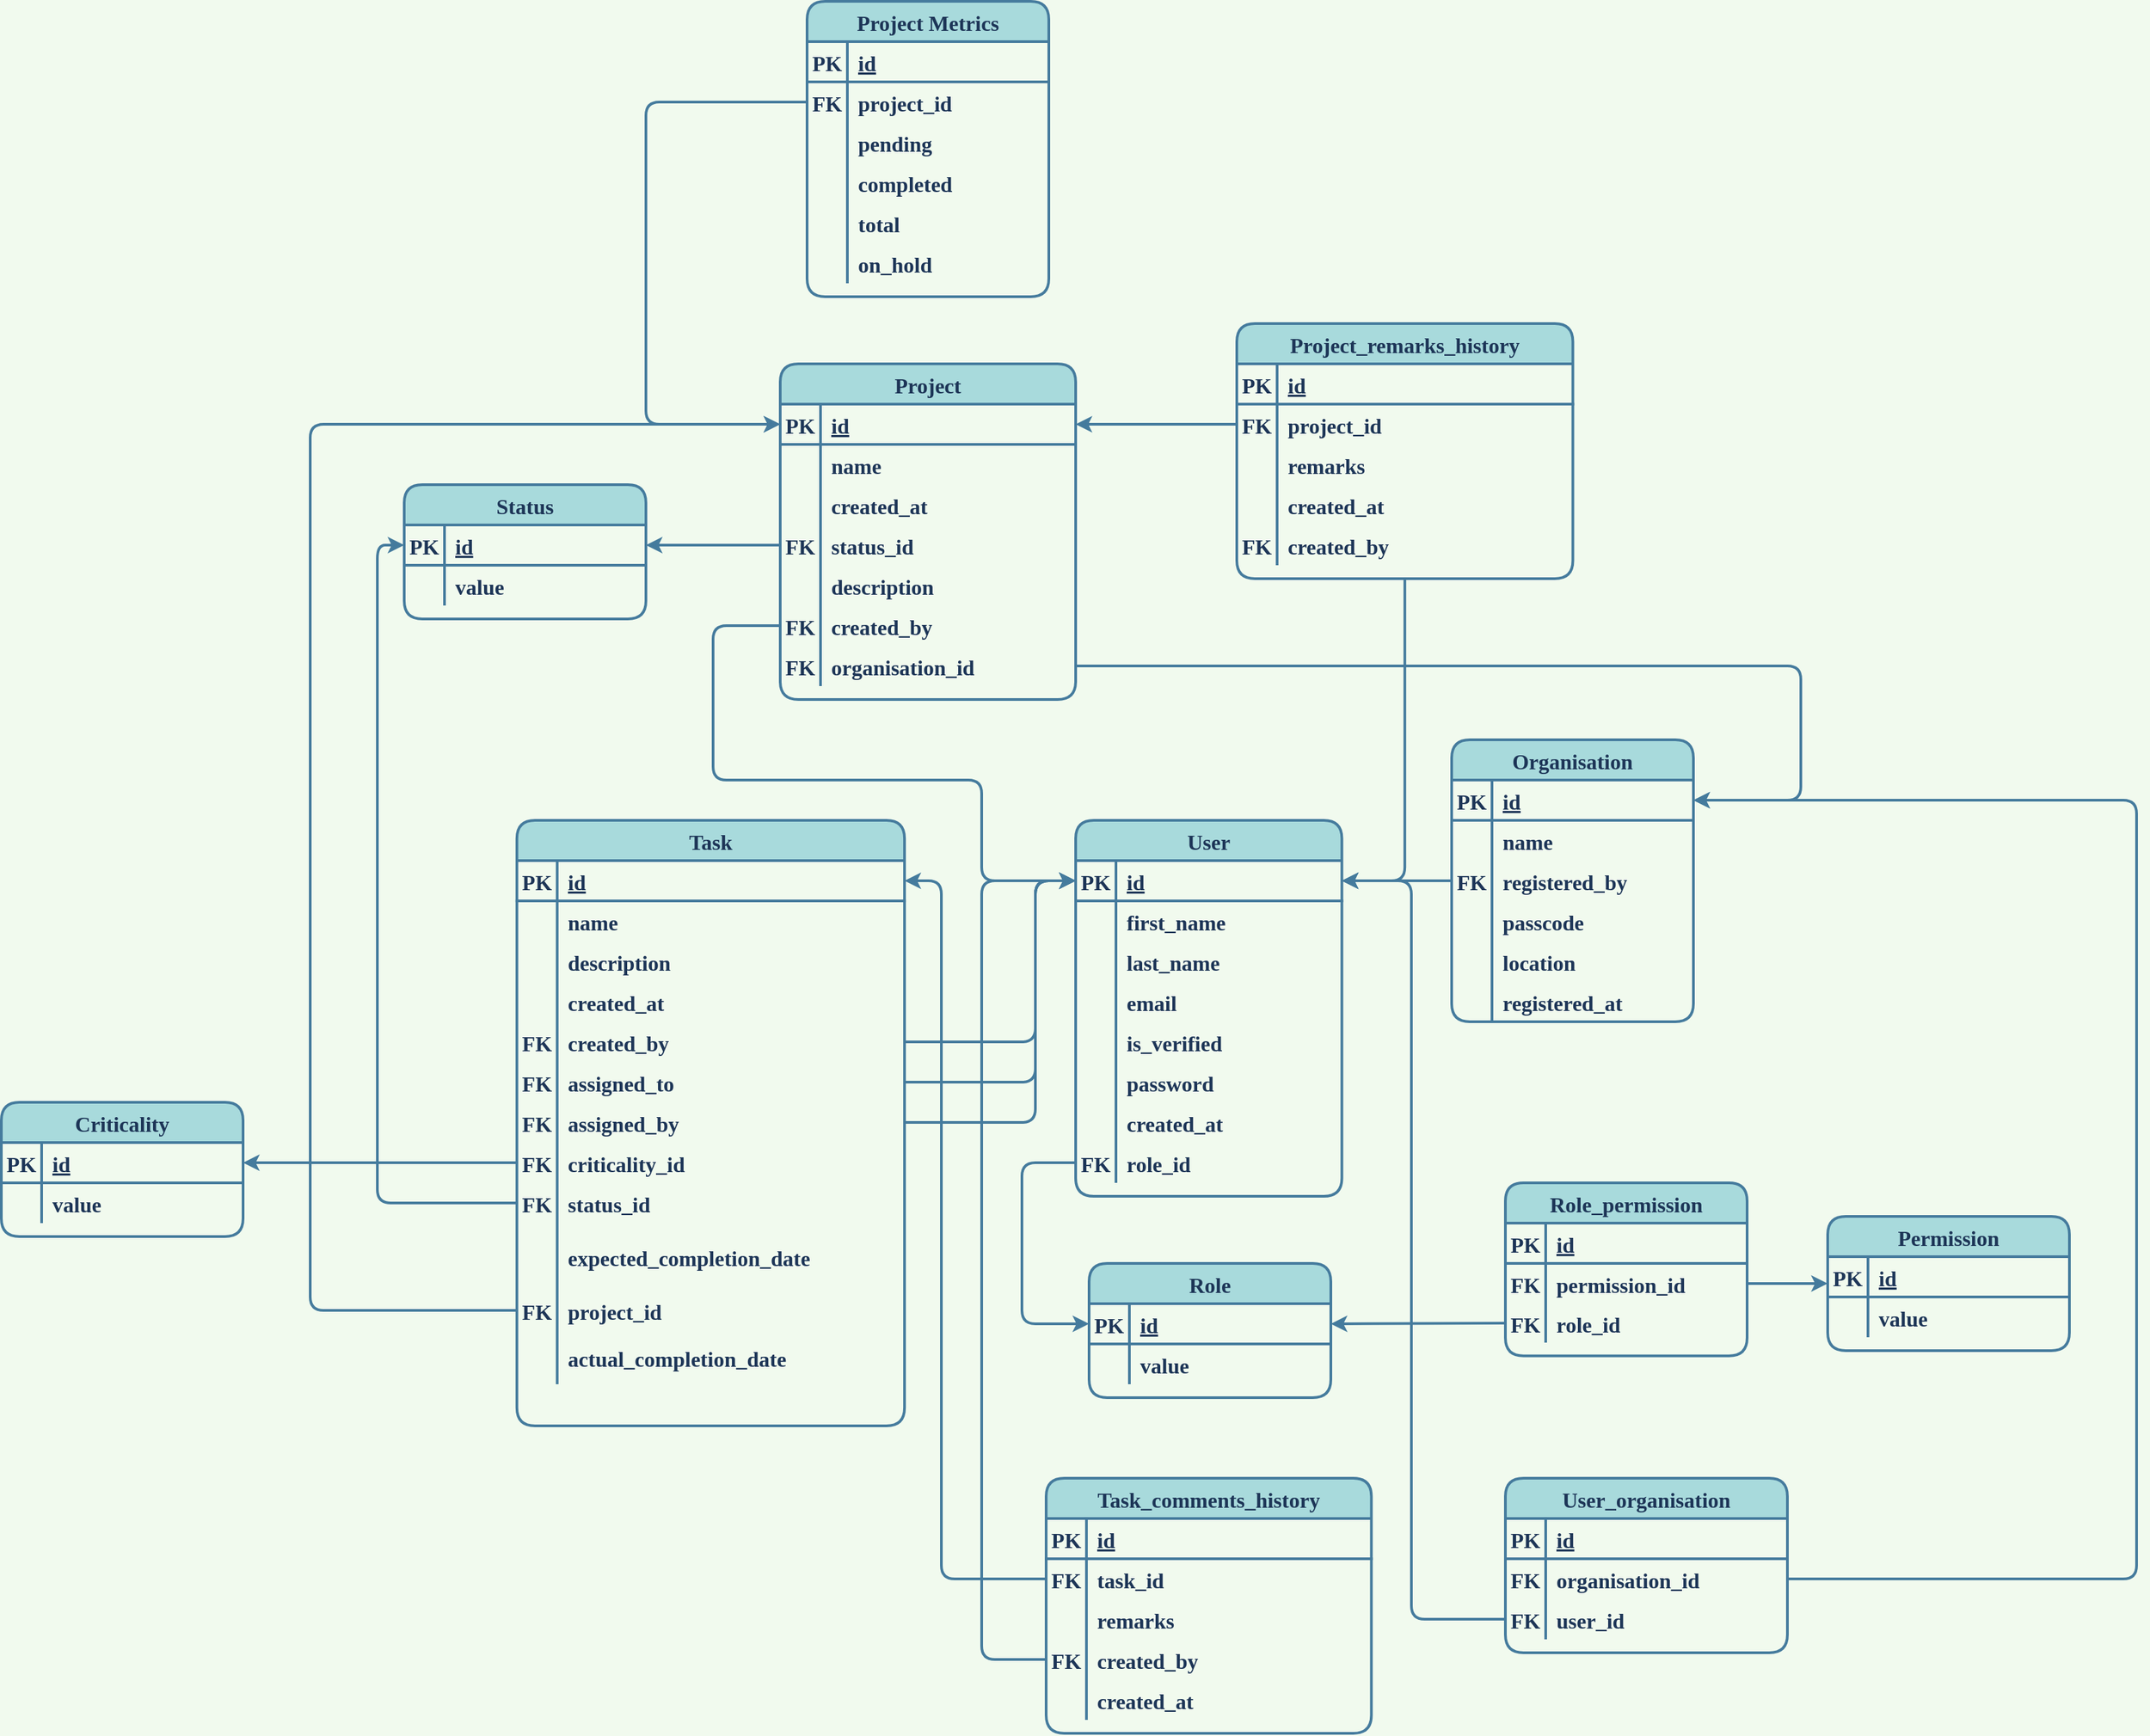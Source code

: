 <mxfile version="13.6.6" type="device"><diagram id="wCxy6Hsptm2hSELe-xra" name="Page-1"><mxGraphModel dx="1603" dy="1666" grid="1" gridSize="10" guides="1" tooltips="1" connect="1" arrows="1" fold="1" page="0" pageScale="1" pageWidth="850" pageHeight="1100" background="#F1FAEE" math="0" shadow="0" extFonts="Source Code Pro^https://fonts.googleapis.com/css?family=Source+Code+Pro"><root><mxCell id="0"/><mxCell id="1" parent="0"/><mxCell id="tXb9LpxNb9at7NcNSxQw-259" value="User" style="shape=table;startSize=30;container=1;collapsible=1;childLayout=tableLayout;fixedRows=1;rowLines=0;fontStyle=1;align=center;resizeLast=1;fillColor=#A8DADC;strokeColor=#457B9D;fontFamily=Source Code Pro;FType=g;fontSize=16;textDirection=ltr;fontColor=#1D3557;strokeWidth=2;rounded=1;" parent="1" vertex="1"><mxGeometry x="90.0" y="-190" width="198.235" height="280" as="geometry"/></mxCell><mxCell id="tXb9LpxNb9at7NcNSxQw-260" value="" style="shape=partialRectangle;collapsible=0;dropTarget=0;pointerEvents=0;fillColor=none;top=0;left=0;bottom=1;right=0;points=[[0,0.5],[1,0.5]];portConstraint=eastwest;strokeColor=#457B9D;fontFamily=Source Code Pro;FType=g;fontSize=16;fontStyle=1;textDirection=ltr;fontColor=#1D3557;strokeWidth=2;rounded=1;" parent="tXb9LpxNb9at7NcNSxQw-259" vertex="1"><mxGeometry y="30" width="198.235" height="30" as="geometry"/></mxCell><mxCell id="tXb9LpxNb9at7NcNSxQw-261" value="PK" style="shape=partialRectangle;connectable=0;fillColor=none;top=0;left=0;bottom=0;right=0;fontStyle=1;overflow=hidden;strokeColor=#457B9D;fontFamily=Source Code Pro;FType=g;fontSize=16;textDirection=ltr;fontColor=#1D3557;strokeWidth=2;rounded=1;" parent="tXb9LpxNb9at7NcNSxQw-260" vertex="1"><mxGeometry width="30" height="30" as="geometry"/></mxCell><mxCell id="tXb9LpxNb9at7NcNSxQw-262" value="id" style="shape=partialRectangle;connectable=0;fillColor=none;top=0;left=0;bottom=0;right=0;align=left;spacingLeft=6;fontStyle=5;overflow=hidden;strokeColor=#457B9D;fontFamily=Source Code Pro;FType=g;fontSize=16;textDirection=ltr;fontColor=#1D3557;strokeWidth=2;rounded=1;" parent="tXb9LpxNb9at7NcNSxQw-260" vertex="1"><mxGeometry x="30" width="168.235" height="30" as="geometry"/></mxCell><mxCell id="tXb9LpxNb9at7NcNSxQw-263" value="" style="shape=partialRectangle;collapsible=0;dropTarget=0;pointerEvents=0;fillColor=none;top=0;left=0;bottom=0;right=0;points=[[0,0.5],[1,0.5]];portConstraint=eastwest;strokeColor=#457B9D;fontFamily=Source Code Pro;FType=g;fontSize=16;fontStyle=1;textDirection=ltr;fontColor=#1D3557;strokeWidth=2;rounded=1;" parent="tXb9LpxNb9at7NcNSxQw-259" vertex="1"><mxGeometry y="60" width="198.235" height="30" as="geometry"/></mxCell><mxCell id="tXb9LpxNb9at7NcNSxQw-264" value="" style="shape=partialRectangle;connectable=0;fillColor=none;top=0;left=0;bottom=0;right=0;editable=1;overflow=hidden;strokeColor=#457B9D;fontFamily=Source Code Pro;FType=g;fontSize=16;fontStyle=1;textDirection=ltr;fontColor=#1D3557;strokeWidth=2;rounded=1;" parent="tXb9LpxNb9at7NcNSxQw-263" vertex="1"><mxGeometry width="30" height="30" as="geometry"/></mxCell><mxCell id="tXb9LpxNb9at7NcNSxQw-265" value="first_name" style="shape=partialRectangle;connectable=0;fillColor=none;top=0;left=0;bottom=0;right=0;align=left;spacingLeft=6;overflow=hidden;strokeColor=#457B9D;fontFamily=Source Code Pro;FType=g;fontSize=16;fontStyle=1;textDirection=ltr;fontColor=#1D3557;strokeWidth=2;rounded=1;" parent="tXb9LpxNb9at7NcNSxQw-263" vertex="1"><mxGeometry x="30" width="168.235" height="30" as="geometry"/></mxCell><mxCell id="tXb9LpxNb9at7NcNSxQw-266" value="" style="shape=partialRectangle;collapsible=0;dropTarget=0;pointerEvents=0;fillColor=none;top=0;left=0;bottom=0;right=0;points=[[0,0.5],[1,0.5]];portConstraint=eastwest;strokeColor=#457B9D;fontFamily=Source Code Pro;FType=g;fontSize=16;fontStyle=1;textDirection=ltr;fontColor=#1D3557;strokeWidth=2;rounded=1;" parent="tXb9LpxNb9at7NcNSxQw-259" vertex="1"><mxGeometry y="90" width="198.235" height="30" as="geometry"/></mxCell><mxCell id="tXb9LpxNb9at7NcNSxQw-267" value="" style="shape=partialRectangle;connectable=0;fillColor=none;top=0;left=0;bottom=0;right=0;editable=1;overflow=hidden;strokeColor=#457B9D;fontFamily=Source Code Pro;FType=g;fontSize=16;fontStyle=1;textDirection=ltr;fontColor=#1D3557;strokeWidth=2;rounded=1;" parent="tXb9LpxNb9at7NcNSxQw-266" vertex="1"><mxGeometry width="30" height="30" as="geometry"/></mxCell><mxCell id="tXb9LpxNb9at7NcNSxQw-268" value="last_name" style="shape=partialRectangle;connectable=0;fillColor=none;top=0;left=0;bottom=0;right=0;align=left;spacingLeft=6;overflow=hidden;strokeColor=#457B9D;fontFamily=Source Code Pro;FType=g;fontSize=16;fontStyle=1;textDirection=ltr;fontColor=#1D3557;strokeWidth=2;rounded=1;" parent="tXb9LpxNb9at7NcNSxQw-266" vertex="1"><mxGeometry x="30" width="168.235" height="30" as="geometry"/></mxCell><mxCell id="tXb9LpxNb9at7NcNSxQw-269" value="" style="shape=partialRectangle;collapsible=0;dropTarget=0;pointerEvents=0;fillColor=none;top=0;left=0;bottom=0;right=0;points=[[0,0.5],[1,0.5]];portConstraint=eastwest;strokeColor=#457B9D;fontFamily=Source Code Pro;FType=g;fontSize=16;fontStyle=1;textDirection=ltr;fontColor=#1D3557;strokeWidth=2;rounded=1;" parent="tXb9LpxNb9at7NcNSxQw-259" vertex="1"><mxGeometry y="120" width="198.235" height="30" as="geometry"/></mxCell><mxCell id="tXb9LpxNb9at7NcNSxQw-270" value="" style="shape=partialRectangle;connectable=0;fillColor=none;top=0;left=0;bottom=0;right=0;editable=1;overflow=hidden;strokeColor=#457B9D;fontFamily=Source Code Pro;FType=g;fontSize=16;fontStyle=1;textDirection=ltr;fontColor=#1D3557;strokeWidth=2;rounded=1;" parent="tXb9LpxNb9at7NcNSxQw-269" vertex="1"><mxGeometry width="30" height="30" as="geometry"/></mxCell><mxCell id="tXb9LpxNb9at7NcNSxQw-271" value="email" style="shape=partialRectangle;connectable=0;fillColor=none;top=0;left=0;bottom=0;right=0;align=left;spacingLeft=6;overflow=hidden;strokeColor=#457B9D;fontFamily=Source Code Pro;FType=g;fontSize=16;fontStyle=1;textDirection=ltr;fontColor=#1D3557;strokeWidth=2;rounded=1;" parent="tXb9LpxNb9at7NcNSxQw-269" vertex="1"><mxGeometry x="30" width="168.235" height="30" as="geometry"/></mxCell><mxCell id="tXb9LpxNb9at7NcNSxQw-272" value="" style="shape=partialRectangle;collapsible=0;dropTarget=0;pointerEvents=0;fillColor=none;top=0;left=0;bottom=0;right=0;points=[[0,0.5],[1,0.5]];portConstraint=eastwest;strokeColor=#457B9D;fontFamily=Source Code Pro;FType=g;fontSize=16;fontStyle=1;textDirection=ltr;fontColor=#1D3557;strokeWidth=2;rounded=1;" parent="tXb9LpxNb9at7NcNSxQw-259" vertex="1"><mxGeometry y="150" width="198.235" height="30" as="geometry"/></mxCell><mxCell id="tXb9LpxNb9at7NcNSxQw-273" value="" style="shape=partialRectangle;connectable=0;fillColor=none;top=0;left=0;bottom=0;right=0;editable=1;overflow=hidden;strokeColor=#457B9D;fontFamily=Source Code Pro;FType=g;fontSize=16;fontStyle=1;textDirection=ltr;fontColor=#1D3557;strokeWidth=2;rounded=1;" parent="tXb9LpxNb9at7NcNSxQw-272" vertex="1"><mxGeometry width="30" height="30" as="geometry"/></mxCell><mxCell id="tXb9LpxNb9at7NcNSxQw-274" value="is_verified" style="shape=partialRectangle;connectable=0;fillColor=none;top=0;left=0;bottom=0;right=0;align=left;spacingLeft=6;overflow=hidden;strokeColor=#457B9D;fontFamily=Source Code Pro;FType=g;fontSize=16;fontStyle=1;textDirection=ltr;fontColor=#1D3557;strokeWidth=2;rounded=1;" parent="tXb9LpxNb9at7NcNSxQw-272" vertex="1"><mxGeometry x="30" width="168.235" height="30" as="geometry"/></mxCell><mxCell id="tXb9LpxNb9at7NcNSxQw-275" value="" style="shape=partialRectangle;collapsible=0;dropTarget=0;pointerEvents=0;fillColor=none;top=0;left=0;bottom=0;right=0;points=[[0,0.5],[1,0.5]];portConstraint=eastwest;strokeColor=#457B9D;fontFamily=Source Code Pro;FType=g;fontSize=16;fontStyle=1;textDirection=ltr;fontColor=#1D3557;strokeWidth=2;rounded=1;" parent="tXb9LpxNb9at7NcNSxQw-259" vertex="1"><mxGeometry y="180" width="198.235" height="30" as="geometry"/></mxCell><mxCell id="tXb9LpxNb9at7NcNSxQw-276" value="" style="shape=partialRectangle;connectable=0;fillColor=none;top=0;left=0;bottom=0;right=0;editable=1;overflow=hidden;strokeColor=#457B9D;fontFamily=Source Code Pro;FType=g;fontSize=16;fontStyle=1;textDirection=ltr;fontColor=#1D3557;strokeWidth=2;rounded=1;" parent="tXb9LpxNb9at7NcNSxQw-275" vertex="1"><mxGeometry width="30" height="30" as="geometry"/></mxCell><mxCell id="tXb9LpxNb9at7NcNSxQw-277" value="password" style="shape=partialRectangle;connectable=0;fillColor=none;top=0;left=0;bottom=0;right=0;align=left;spacingLeft=6;overflow=hidden;strokeColor=#457B9D;fontFamily=Source Code Pro;FType=g;fontSize=16;fontStyle=1;textDirection=ltr;fontColor=#1D3557;strokeWidth=2;rounded=1;" parent="tXb9LpxNb9at7NcNSxQw-275" vertex="1"><mxGeometry x="30" width="168.235" height="30" as="geometry"/></mxCell><mxCell id="tXb9LpxNb9at7NcNSxQw-278" value="" style="shape=partialRectangle;collapsible=0;dropTarget=0;pointerEvents=0;fillColor=none;top=0;left=0;bottom=0;right=0;points=[[0,0.5],[1,0.5]];portConstraint=eastwest;strokeColor=#457B9D;fontFamily=Source Code Pro;FType=g;fontSize=16;fontStyle=1;textDirection=ltr;fontColor=#1D3557;strokeWidth=2;rounded=1;" parent="tXb9LpxNb9at7NcNSxQw-259" vertex="1"><mxGeometry y="210" width="198.235" height="30" as="geometry"/></mxCell><mxCell id="tXb9LpxNb9at7NcNSxQw-279" value="" style="shape=partialRectangle;connectable=0;fillColor=none;top=0;left=0;bottom=0;right=0;editable=1;overflow=hidden;strokeColor=#457B9D;fontFamily=Source Code Pro;FType=g;fontSize=16;fontStyle=1;textDirection=ltr;fontColor=#1D3557;strokeWidth=2;rounded=1;" parent="tXb9LpxNb9at7NcNSxQw-278" vertex="1"><mxGeometry width="30" height="30" as="geometry"/></mxCell><mxCell id="tXb9LpxNb9at7NcNSxQw-280" value="created_at" style="shape=partialRectangle;connectable=0;fillColor=none;top=0;left=0;bottom=0;right=0;align=left;spacingLeft=6;overflow=hidden;strokeColor=#457B9D;fontFamily=Source Code Pro;FType=g;fontSize=16;fontStyle=1;textDirection=ltr;fontColor=#1D3557;strokeWidth=2;rounded=1;" parent="tXb9LpxNb9at7NcNSxQw-278" vertex="1"><mxGeometry x="30" width="168.235" height="30" as="geometry"/></mxCell><mxCell id="tXb9LpxNb9at7NcNSxQw-284" value="" style="shape=partialRectangle;collapsible=0;dropTarget=0;pointerEvents=0;fillColor=none;top=0;left=0;bottom=0;right=0;points=[[0,0.5],[1,0.5]];portConstraint=eastwest;strokeColor=#457B9D;fontFamily=Source Code Pro;FType=g;fontSize=16;fontStyle=1;textDirection=ltr;fontColor=#1D3557;strokeWidth=2;rounded=1;" parent="tXb9LpxNb9at7NcNSxQw-259" vertex="1"><mxGeometry y="240" width="198.235" height="30" as="geometry"/></mxCell><mxCell id="tXb9LpxNb9at7NcNSxQw-285" value="FK" style="shape=partialRectangle;connectable=0;fillColor=none;top=0;left=0;bottom=0;right=0;editable=1;overflow=hidden;strokeColor=#457B9D;fontFamily=Source Code Pro;FType=g;fontSize=16;fontStyle=1;textDirection=ltr;fontColor=#1D3557;strokeWidth=2;rounded=1;" parent="tXb9LpxNb9at7NcNSxQw-284" vertex="1"><mxGeometry width="30" height="30" as="geometry"/></mxCell><mxCell id="tXb9LpxNb9at7NcNSxQw-286" value="role_id" style="shape=partialRectangle;connectable=0;fillColor=none;top=0;left=0;bottom=0;right=0;align=left;spacingLeft=6;overflow=hidden;strokeColor=#457B9D;fontFamily=Source Code Pro;FType=g;fontSize=16;fontStyle=1;textDirection=ltr;fontColor=#1D3557;strokeWidth=2;rounded=1;" parent="tXb9LpxNb9at7NcNSxQw-284" vertex="1"><mxGeometry x="30" width="168.235" height="30" as="geometry"/></mxCell><mxCell id="tXb9LpxNb9at7NcNSxQw-222" value="Task" style="shape=table;startSize=30;container=1;collapsible=1;childLayout=tableLayout;fixedRows=1;rowLines=0;fontStyle=1;align=center;resizeLast=1;strokeColor=#457B9D;fillColor=#A8DADC;fontFamily=Source Code Pro;fontSize=16;fontColor=#1D3557;strokeWidth=2;rounded=1;FType=g;" parent="1" vertex="1"><mxGeometry x="-326.09" y="-190" width="288.65" height="451.0" as="geometry"/></mxCell><mxCell id="tXb9LpxNb9at7NcNSxQw-223" value="" style="shape=partialRectangle;collapsible=0;dropTarget=0;pointerEvents=0;fillColor=none;top=0;left=0;bottom=1;right=0;points=[[0,0.5],[1,0.5]];portConstraint=eastwest;fontFamily=Source Code Pro;fontSize=16;strokeColor=#457B9D;fontColor=#1D3557;fontStyle=1;strokeWidth=2;rounded=1;FType=g;" parent="tXb9LpxNb9at7NcNSxQw-222" vertex="1"><mxGeometry y="30" width="288.65" height="30" as="geometry"/></mxCell><mxCell id="tXb9LpxNb9at7NcNSxQw-224" value="PK" style="shape=partialRectangle;connectable=0;fillColor=none;top=0;left=0;bottom=0;right=0;fontStyle=1;overflow=hidden;fontSize=16;fontFamily=Source Code Pro;strokeColor=#457B9D;fontColor=#1D3557;strokeWidth=2;rounded=1;FType=g;" parent="tXb9LpxNb9at7NcNSxQw-223" vertex="1"><mxGeometry width="30" height="30" as="geometry"/></mxCell><mxCell id="tXb9LpxNb9at7NcNSxQw-225" value="id" style="shape=partialRectangle;connectable=0;fillColor=none;top=0;left=0;bottom=0;right=0;align=left;spacingLeft=6;fontStyle=5;overflow=hidden;fontFamily=Source Code Pro;fontSize=16;strokeColor=#457B9D;fontColor=#1D3557;strokeWidth=2;rounded=1;FType=g;" parent="tXb9LpxNb9at7NcNSxQw-223" vertex="1"><mxGeometry x="30" width="258.65" height="30" as="geometry"/></mxCell><mxCell id="tXb9LpxNb9at7NcNSxQw-226" value="" style="shape=partialRectangle;collapsible=0;dropTarget=0;pointerEvents=0;fillColor=none;top=0;left=0;bottom=0;right=0;points=[[0,0.5],[1,0.5]];portConstraint=eastwest;fontFamily=Source Code Pro;fontSize=16;strokeColor=#457B9D;fontColor=#1D3557;fontStyle=1;strokeWidth=2;rounded=1;FType=g;" parent="tXb9LpxNb9at7NcNSxQw-222" vertex="1"><mxGeometry y="60" width="288.65" height="30" as="geometry"/></mxCell><mxCell id="tXb9LpxNb9at7NcNSxQw-227" value="" style="shape=partialRectangle;connectable=0;fillColor=none;top=0;left=0;bottom=0;right=0;editable=1;overflow=hidden;fontFamily=Source Code Pro;fontSize=16;strokeColor=#457B9D;fontColor=#1D3557;fontStyle=1;strokeWidth=2;rounded=1;FType=g;" parent="tXb9LpxNb9at7NcNSxQw-226" vertex="1"><mxGeometry width="30" height="30" as="geometry"/></mxCell><mxCell id="tXb9LpxNb9at7NcNSxQw-228" value="name" style="shape=partialRectangle;connectable=0;fillColor=none;top=0;left=0;bottom=0;right=0;align=left;spacingLeft=6;overflow=hidden;fontFamily=Source Code Pro;fontSize=16;strokeColor=#457B9D;fontColor=#1D3557;fontStyle=1;strokeWidth=2;rounded=1;FType=g;" parent="tXb9LpxNb9at7NcNSxQw-226" vertex="1"><mxGeometry x="30" width="258.65" height="30" as="geometry"/></mxCell><mxCell id="tXb9LpxNb9at7NcNSxQw-229" value="" style="shape=partialRectangle;collapsible=0;dropTarget=0;pointerEvents=0;fillColor=none;top=0;left=0;bottom=0;right=0;points=[[0,0.5],[1,0.5]];portConstraint=eastwest;fontFamily=Source Code Pro;fontSize=16;strokeColor=#457B9D;fontColor=#1D3557;fontStyle=1;strokeWidth=2;rounded=1;FType=g;" parent="tXb9LpxNb9at7NcNSxQw-222" vertex="1"><mxGeometry y="90" width="288.65" height="30" as="geometry"/></mxCell><mxCell id="tXb9LpxNb9at7NcNSxQw-230" value="" style="shape=partialRectangle;connectable=0;fillColor=none;top=0;left=0;bottom=0;right=0;editable=1;overflow=hidden;fontFamily=Source Code Pro;fontSize=16;strokeColor=#457B9D;fontColor=#1D3557;fontStyle=1;strokeWidth=2;rounded=1;FType=g;" parent="tXb9LpxNb9at7NcNSxQw-229" vertex="1"><mxGeometry width="30" height="30" as="geometry"/></mxCell><mxCell id="tXb9LpxNb9at7NcNSxQw-231" value="description" style="shape=partialRectangle;connectable=0;fillColor=none;top=0;left=0;bottom=0;right=0;align=left;spacingLeft=6;overflow=hidden;fontFamily=Source Code Pro;fontSize=16;strokeColor=#457B9D;fontColor=#1D3557;fontStyle=1;strokeWidth=2;rounded=1;FType=g;" parent="tXb9LpxNb9at7NcNSxQw-229" vertex="1"><mxGeometry x="30" width="258.65" height="30" as="geometry"/></mxCell><mxCell id="tXb9LpxNb9at7NcNSxQw-232" value="" style="shape=partialRectangle;collapsible=0;dropTarget=0;pointerEvents=0;fillColor=none;top=0;left=0;bottom=0;right=0;points=[[0,0.5],[1,0.5]];portConstraint=eastwest;fontFamily=Source Code Pro;fontSize=16;strokeColor=#457B9D;fontColor=#1D3557;fontStyle=1;strokeWidth=2;rounded=1;FType=g;" parent="tXb9LpxNb9at7NcNSxQw-222" vertex="1"><mxGeometry y="120" width="288.65" height="30" as="geometry"/></mxCell><mxCell id="tXb9LpxNb9at7NcNSxQw-233" value="" style="shape=partialRectangle;connectable=0;fillColor=none;top=0;left=0;bottom=0;right=0;editable=1;overflow=hidden;fontFamily=Source Code Pro;fontSize=16;strokeColor=#457B9D;fontColor=#1D3557;fontStyle=1;strokeWidth=2;rounded=1;FType=g;" parent="tXb9LpxNb9at7NcNSxQw-232" vertex="1"><mxGeometry width="30" height="30" as="geometry"/></mxCell><mxCell id="tXb9LpxNb9at7NcNSxQw-234" value="created_at" style="shape=partialRectangle;connectable=0;fillColor=none;top=0;left=0;bottom=0;right=0;align=left;spacingLeft=6;overflow=hidden;fontFamily=Source Code Pro;fontSize=16;strokeColor=#457B9D;fontColor=#1D3557;fontStyle=1;strokeWidth=2;rounded=1;FType=g;" parent="tXb9LpxNb9at7NcNSxQw-232" vertex="1"><mxGeometry x="30" width="258.65" height="30" as="geometry"/></mxCell><mxCell id="tXb9LpxNb9at7NcNSxQw-235" value="" style="shape=partialRectangle;collapsible=0;dropTarget=0;pointerEvents=0;fillColor=none;top=0;left=0;bottom=0;right=0;points=[[0,0.5],[1,0.5]];portConstraint=eastwest;fontFamily=Source Code Pro;fontSize=16;strokeColor=#457B9D;fontColor=#1D3557;fontStyle=1;strokeWidth=2;rounded=1;FType=g;" parent="tXb9LpxNb9at7NcNSxQw-222" vertex="1"><mxGeometry y="150" width="288.65" height="30" as="geometry"/></mxCell><mxCell id="tXb9LpxNb9at7NcNSxQw-236" value="FK" style="shape=partialRectangle;connectable=0;fillColor=none;top=0;left=0;bottom=0;right=0;editable=1;overflow=hidden;fontFamily=Source Code Pro;fontSize=16;strokeColor=#457B9D;fontColor=#1D3557;fontStyle=1;strokeWidth=2;rounded=1;FType=g;" parent="tXb9LpxNb9at7NcNSxQw-235" vertex="1"><mxGeometry width="30" height="30" as="geometry"/></mxCell><mxCell id="tXb9LpxNb9at7NcNSxQw-237" value="created_by" style="shape=partialRectangle;connectable=0;fillColor=none;top=0;left=0;bottom=0;right=0;align=left;spacingLeft=6;overflow=hidden;fontFamily=Source Code Pro;fontSize=16;strokeColor=#457B9D;fontColor=#1D3557;fontStyle=1;strokeWidth=2;rounded=1;FType=g;" parent="tXb9LpxNb9at7NcNSxQw-235" vertex="1"><mxGeometry x="30" width="258.65" height="30" as="geometry"/></mxCell><mxCell id="tXb9LpxNb9at7NcNSxQw-238" value="" style="shape=partialRectangle;collapsible=0;dropTarget=0;pointerEvents=0;fillColor=none;top=0;left=0;bottom=0;right=0;points=[[0,0.5],[1,0.5]];portConstraint=eastwest;fontFamily=Source Code Pro;fontSize=16;strokeColor=#457B9D;fontColor=#1D3557;fontStyle=1;strokeWidth=2;rounded=1;FType=g;" parent="tXb9LpxNb9at7NcNSxQw-222" vertex="1"><mxGeometry y="180" width="288.65" height="30" as="geometry"/></mxCell><mxCell id="tXb9LpxNb9at7NcNSxQw-239" value="FK" style="shape=partialRectangle;connectable=0;fillColor=none;top=0;left=0;bottom=0;right=0;editable=1;overflow=hidden;fontFamily=Source Code Pro;fontSize=16;strokeColor=#457B9D;fontColor=#1D3557;fontStyle=1;strokeWidth=2;rounded=1;FType=g;" parent="tXb9LpxNb9at7NcNSxQw-238" vertex="1"><mxGeometry width="30" height="30" as="geometry"/></mxCell><mxCell id="tXb9LpxNb9at7NcNSxQw-240" value="assigned_to" style="shape=partialRectangle;connectable=0;fillColor=none;top=0;left=0;bottom=0;right=0;align=left;spacingLeft=6;overflow=hidden;fontFamily=Source Code Pro;fontSize=16;strokeColor=#457B9D;fontColor=#1D3557;fontStyle=1;strokeWidth=2;rounded=1;FType=g;" parent="tXb9LpxNb9at7NcNSxQw-238" vertex="1"><mxGeometry x="30" width="258.65" height="30" as="geometry"/></mxCell><mxCell id="tXb9LpxNb9at7NcNSxQw-241" value="" style="shape=partialRectangle;collapsible=0;dropTarget=0;pointerEvents=0;fillColor=none;top=0;left=0;bottom=0;right=0;points=[[0,0.5],[1,0.5]];portConstraint=eastwest;fontFamily=Source Code Pro;fontSize=16;strokeColor=#457B9D;fontColor=#1D3557;fontStyle=1;strokeWidth=2;rounded=1;FType=g;" parent="tXb9LpxNb9at7NcNSxQw-222" vertex="1"><mxGeometry y="210" width="288.65" height="30" as="geometry"/></mxCell><mxCell id="tXb9LpxNb9at7NcNSxQw-242" value="FK" style="shape=partialRectangle;connectable=0;fillColor=none;top=0;left=0;bottom=0;right=0;editable=1;overflow=hidden;fontFamily=Source Code Pro;fontSize=16;strokeColor=#457B9D;fontColor=#1D3557;fontStyle=1;strokeWidth=2;rounded=1;FType=g;" parent="tXb9LpxNb9at7NcNSxQw-241" vertex="1"><mxGeometry width="30" height="30" as="geometry"/></mxCell><mxCell id="tXb9LpxNb9at7NcNSxQw-243" value="assigned_by" style="shape=partialRectangle;connectable=0;fillColor=none;top=0;left=0;bottom=0;right=0;align=left;spacingLeft=6;overflow=hidden;fontFamily=Source Code Pro;fontSize=16;strokeColor=#457B9D;fontColor=#1D3557;fontStyle=1;strokeWidth=2;rounded=1;FType=g;" parent="tXb9LpxNb9at7NcNSxQw-241" vertex="1"><mxGeometry x="30" width="258.65" height="30" as="geometry"/></mxCell><mxCell id="tXb9LpxNb9at7NcNSxQw-244" value="" style="shape=partialRectangle;collapsible=0;dropTarget=0;pointerEvents=0;fillColor=none;top=0;left=0;bottom=0;right=0;points=[[0,0.5],[1,0.5]];portConstraint=eastwest;fontFamily=Source Code Pro;fontSize=16;strokeColor=#457B9D;fontColor=#1D3557;fontStyle=1;strokeWidth=2;rounded=1;FType=g;" parent="tXb9LpxNb9at7NcNSxQw-222" vertex="1"><mxGeometry y="240" width="288.65" height="30" as="geometry"/></mxCell><mxCell id="tXb9LpxNb9at7NcNSxQw-245" value="FK" style="shape=partialRectangle;connectable=0;fillColor=none;top=0;left=0;bottom=0;right=0;editable=1;overflow=hidden;fontFamily=Source Code Pro;fontSize=16;strokeColor=#457B9D;fontColor=#1D3557;fontStyle=1;strokeWidth=2;rounded=1;FType=g;" parent="tXb9LpxNb9at7NcNSxQw-244" vertex="1"><mxGeometry width="30" height="30" as="geometry"/></mxCell><mxCell id="tXb9LpxNb9at7NcNSxQw-246" value="criticality_id" style="shape=partialRectangle;connectable=0;fillColor=none;top=0;left=0;bottom=0;right=0;align=left;spacingLeft=6;overflow=hidden;fontFamily=Source Code Pro;fontSize=16;strokeColor=#457B9D;fontColor=#1D3557;fontStyle=1;strokeWidth=2;rounded=1;FType=g;" parent="tXb9LpxNb9at7NcNSxQw-244" vertex="1"><mxGeometry x="30" width="258.65" height="30" as="geometry"/></mxCell><mxCell id="tXb9LpxNb9at7NcNSxQw-247" value="" style="shape=partialRectangle;collapsible=0;dropTarget=0;pointerEvents=0;fillColor=none;top=0;left=0;bottom=0;right=0;points=[[0,0.5],[1,0.5]];portConstraint=eastwest;fontFamily=Source Code Pro;fontSize=16;strokeColor=#457B9D;fontColor=#1D3557;fontStyle=1;strokeWidth=2;rounded=1;FType=g;" parent="tXb9LpxNb9at7NcNSxQw-222" vertex="1"><mxGeometry y="270" width="288.65" height="30" as="geometry"/></mxCell><mxCell id="tXb9LpxNb9at7NcNSxQw-248" value="FK" style="shape=partialRectangle;connectable=0;fillColor=none;top=0;left=0;bottom=0;right=0;editable=1;overflow=hidden;fontFamily=Source Code Pro;fontSize=16;strokeColor=#457B9D;fontColor=#1D3557;fontStyle=1;strokeWidth=2;rounded=1;FType=g;" parent="tXb9LpxNb9at7NcNSxQw-247" vertex="1"><mxGeometry width="30" height="30" as="geometry"/></mxCell><mxCell id="tXb9LpxNb9at7NcNSxQw-249" value="status_id" style="shape=partialRectangle;connectable=0;fillColor=none;top=0;left=0;bottom=0;right=0;align=left;spacingLeft=6;overflow=hidden;fontFamily=Source Code Pro;fontSize=16;strokeColor=#457B9D;fontColor=#1D3557;fontStyle=1;strokeWidth=2;rounded=1;FType=g;" parent="tXb9LpxNb9at7NcNSxQw-247" vertex="1"><mxGeometry x="30" width="258.65" height="30" as="geometry"/></mxCell><mxCell id="tXb9LpxNb9at7NcNSxQw-250" value="" style="shape=partialRectangle;collapsible=0;dropTarget=0;pointerEvents=0;fillColor=none;top=0;left=0;bottom=0;right=0;points=[[0,0.5],[1,0.5]];portConstraint=eastwest;fontFamily=Source Code Pro;fontSize=16;strokeColor=#457B9D;fontColor=#1D3557;fontStyle=1;strokeWidth=2;rounded=1;FType=g;" parent="tXb9LpxNb9at7NcNSxQw-222" vertex="1"><mxGeometry y="300" width="288.65" height="50" as="geometry"/></mxCell><mxCell id="tXb9LpxNb9at7NcNSxQw-251" value="" style="shape=partialRectangle;connectable=0;fillColor=none;top=0;left=0;bottom=0;right=0;editable=1;overflow=hidden;fontFamily=Source Code Pro;fontSize=16;strokeColor=#457B9D;fontColor=#1D3557;fontStyle=1;strokeWidth=2;rounded=1;FType=g;" parent="tXb9LpxNb9at7NcNSxQw-250" vertex="1"><mxGeometry width="30" height="50" as="geometry"/></mxCell><mxCell id="tXb9LpxNb9at7NcNSxQw-252" value="expected_completion_date" style="shape=partialRectangle;connectable=0;fillColor=none;top=0;left=0;bottom=0;right=0;align=left;spacingLeft=6;overflow=hidden;fontFamily=Source Code Pro;fontSize=16;strokeColor=#457B9D;fontColor=#1D3557;fontStyle=1;strokeWidth=2;rounded=1;FType=g;" parent="tXb9LpxNb9at7NcNSxQw-250" vertex="1"><mxGeometry x="30" width="258.65" height="50" as="geometry"/></mxCell><mxCell id="tXb9LpxNb9at7NcNSxQw-253" value="" style="shape=partialRectangle;collapsible=0;dropTarget=0;pointerEvents=0;fillColor=none;top=0;left=0;bottom=0;right=0;points=[[0,0.5],[1,0.5]];portConstraint=eastwest;fontFamily=Source Code Pro;fontSize=16;strokeColor=#457B9D;fontColor=#1D3557;fontStyle=1;strokeWidth=2;rounded=1;FType=g;" parent="tXb9LpxNb9at7NcNSxQw-222" vertex="1"><mxGeometry y="350" width="288.65" height="30" as="geometry"/></mxCell><mxCell id="tXb9LpxNb9at7NcNSxQw-254" value="FK" style="shape=partialRectangle;connectable=0;fillColor=none;top=0;left=0;bottom=0;right=0;editable=1;overflow=hidden;fontFamily=Source Code Pro;fontSize=16;strokeColor=#457B9D;fontColor=#1D3557;fontStyle=1;strokeWidth=2;rounded=1;FType=g;" parent="tXb9LpxNb9at7NcNSxQw-253" vertex="1"><mxGeometry width="30" height="30" as="geometry"/></mxCell><mxCell id="tXb9LpxNb9at7NcNSxQw-255" value="project_id" style="shape=partialRectangle;connectable=0;fillColor=none;top=0;left=0;bottom=0;right=0;align=left;spacingLeft=6;overflow=hidden;fontFamily=Source Code Pro;fontSize=16;strokeColor=#457B9D;fontColor=#1D3557;fontStyle=1;strokeWidth=2;rounded=1;FType=g;" parent="tXb9LpxNb9at7NcNSxQw-253" vertex="1"><mxGeometry x="30" width="258.65" height="30" as="geometry"/></mxCell><mxCell id="mpdYPfYyyyW2JJoy8OGN-1" value="" style="shape=partialRectangle;collapsible=0;dropTarget=0;pointerEvents=0;fillColor=none;top=0;left=0;bottom=0;right=0;points=[[0,0.5],[1,0.5]];portConstraint=eastwest;fontFamily=Source Code Pro;fontSize=16;strokeColor=#457B9D;fontColor=#1D3557;fontStyle=1;strokeWidth=2;rounded=1;FType=g;" parent="tXb9LpxNb9at7NcNSxQw-222" vertex="1"><mxGeometry y="380" width="288.65" height="40" as="geometry"/></mxCell><mxCell id="mpdYPfYyyyW2JJoy8OGN-2" value="" style="shape=partialRectangle;connectable=0;fillColor=none;top=0;left=0;bottom=0;right=0;editable=1;overflow=hidden;fontFamily=Source Code Pro;fontSize=16;strokeColor=#457B9D;fontColor=#1D3557;fontStyle=1;strokeWidth=2;rounded=1;FType=g;" parent="mpdYPfYyyyW2JJoy8OGN-1" vertex="1"><mxGeometry width="30" height="40" as="geometry"/></mxCell><mxCell id="mpdYPfYyyyW2JJoy8OGN-3" value="actual_completion_date" style="shape=partialRectangle;connectable=0;fillColor=none;top=0;left=0;bottom=0;right=0;align=left;spacingLeft=6;overflow=hidden;fontFamily=Source Code Pro;fontSize=16;strokeColor=#457B9D;fontColor=#1D3557;fontStyle=1;strokeWidth=2;rounded=1;FType=g;" parent="mpdYPfYyyyW2JJoy8OGN-1" vertex="1"><mxGeometry x="30" width="258.65" height="40" as="geometry"/></mxCell><mxCell id="mpdYPfYyyyW2JJoy8OGN-59" style="edgeStyle=orthogonalEdgeStyle;curved=0;rounded=1;sketch=0;orthogonalLoop=1;jettySize=auto;html=1;exitX=1;exitY=0.5;exitDx=0;exitDy=0;entryX=0;entryY=0.5;entryDx=0;entryDy=0;strokeColor=#457B9D;fillColor=#A8DADC;fontColor=#1D3557;strokeWidth=2;labelBackgroundColor=#F1FAEE;" parent="1" source="tXb9LpxNb9at7NcNSxQw-235" target="tXb9LpxNb9at7NcNSxQw-260" edge="1"><mxGeometry relative="1" as="geometry"><Array as="points"><mxPoint x="60" y="-25"/><mxPoint x="60" y="-145"/></Array></mxGeometry></mxCell><mxCell id="mpdYPfYyyyW2JJoy8OGN-60" style="edgeStyle=orthogonalEdgeStyle;curved=0;rounded=1;sketch=0;orthogonalLoop=1;jettySize=auto;html=1;exitX=0;exitY=0.5;exitDx=0;exitDy=0;entryX=1;entryY=0.5;entryDx=0;entryDy=0;strokeColor=#457B9D;fillColor=#A8DADC;fontColor=#1D3557;strokeWidth=2;labelBackgroundColor=#F1FAEE;" parent="1" source="tXb9LpxNb9at7NcNSxQw-364" target="tXb9LpxNb9at7NcNSxQw-260" edge="1"><mxGeometry relative="1" as="geometry"/></mxCell><mxCell id="mpdYPfYyyyW2JJoy8OGN-61" style="edgeStyle=orthogonalEdgeStyle;curved=0;rounded=1;sketch=0;orthogonalLoop=1;jettySize=auto;html=1;exitX=0;exitY=0.5;exitDx=0;exitDy=0;entryX=1;entryY=0.5;entryDx=0;entryDy=0;strokeColor=#457B9D;fillColor=#A8DADC;fontColor=#1D3557;strokeWidth=2;labelBackgroundColor=#F1FAEE;" parent="1" source="mpdYPfYyyyW2JJoy8OGN-51" target="tXb9LpxNb9at7NcNSxQw-260" edge="1"><mxGeometry relative="1" as="geometry"><Array as="points"><mxPoint x="340" y="405"/><mxPoint x="340" y="-145"/></Array></mxGeometry></mxCell><mxCell id="tXb9LpxNb9at7NcNSxQw-292" value="Role" style="shape=table;startSize=30;container=1;collapsible=1;childLayout=tableLayout;fixedRows=1;rowLines=0;fontStyle=1;align=center;resizeLast=1;fillColor=#A8DADC;strokeColor=#457B9D;fontFamily=Source Code Pro;FType=g;fontSize=16;textDirection=ltr;fontColor=#1D3557;strokeWidth=2;rounded=1;" parent="1" vertex="1"><mxGeometry x="100" y="140" width="180" height="100" as="geometry"/></mxCell><mxCell id="tXb9LpxNb9at7NcNSxQw-293" value="" style="shape=partialRectangle;collapsible=0;dropTarget=0;pointerEvents=0;fillColor=none;top=0;left=0;bottom=1;right=0;points=[[0,0.5],[1,0.5]];portConstraint=eastwest;strokeColor=#457B9D;fontFamily=Source Code Pro;FType=g;fontSize=16;fontStyle=1;textDirection=ltr;fontColor=#1D3557;strokeWidth=2;rounded=1;" parent="tXb9LpxNb9at7NcNSxQw-292" vertex="1"><mxGeometry y="30" width="180" height="30" as="geometry"/></mxCell><mxCell id="tXb9LpxNb9at7NcNSxQw-294" value="PK" style="shape=partialRectangle;connectable=0;fillColor=none;top=0;left=0;bottom=0;right=0;fontStyle=1;overflow=hidden;strokeColor=#457B9D;fontFamily=Source Code Pro;FType=g;fontSize=16;textDirection=ltr;fontColor=#1D3557;strokeWidth=2;rounded=1;" parent="tXb9LpxNb9at7NcNSxQw-293" vertex="1"><mxGeometry width="30" height="30" as="geometry"/></mxCell><mxCell id="tXb9LpxNb9at7NcNSxQw-295" value="id" style="shape=partialRectangle;connectable=0;fillColor=none;top=0;left=0;bottom=0;right=0;align=left;spacingLeft=6;fontStyle=5;overflow=hidden;strokeColor=#457B9D;fontFamily=Source Code Pro;FType=g;fontSize=16;textDirection=ltr;fontColor=#1D3557;strokeWidth=2;rounded=1;" parent="tXb9LpxNb9at7NcNSxQw-293" vertex="1"><mxGeometry x="30" width="150" height="30" as="geometry"/></mxCell><mxCell id="tXb9LpxNb9at7NcNSxQw-296" value="" style="shape=partialRectangle;collapsible=0;dropTarget=0;pointerEvents=0;fillColor=none;top=0;left=0;bottom=0;right=0;points=[[0,0.5],[1,0.5]];portConstraint=eastwest;strokeColor=#457B9D;fontFamily=Source Code Pro;FType=g;fontSize=16;fontStyle=1;textDirection=ltr;fontColor=#1D3557;strokeWidth=2;rounded=1;" parent="tXb9LpxNb9at7NcNSxQw-292" vertex="1"><mxGeometry y="60" width="180" height="30" as="geometry"/></mxCell><mxCell id="tXb9LpxNb9at7NcNSxQw-297" value="" style="shape=partialRectangle;connectable=0;fillColor=none;top=0;left=0;bottom=0;right=0;editable=1;overflow=hidden;strokeColor=#457B9D;fontFamily=Source Code Pro;FType=g;fontSize=16;fontStyle=1;textDirection=ltr;fontColor=#1D3557;strokeWidth=2;rounded=1;" parent="tXb9LpxNb9at7NcNSxQw-296" vertex="1"><mxGeometry width="30" height="30" as="geometry"/></mxCell><mxCell id="tXb9LpxNb9at7NcNSxQw-298" value="value" style="shape=partialRectangle;connectable=0;fillColor=none;top=0;left=0;bottom=0;right=0;align=left;spacingLeft=6;overflow=hidden;strokeColor=#457B9D;fontFamily=Source Code Pro;FType=g;fontSize=16;fontStyle=1;textDirection=ltr;fontColor=#1D3557;strokeWidth=2;rounded=1;" parent="tXb9LpxNb9at7NcNSxQw-296" vertex="1"><mxGeometry x="30" width="150" height="30" as="geometry"/></mxCell><mxCell id="mpdYPfYyyyW2JJoy8OGN-62" style="edgeStyle=orthogonalEdgeStyle;curved=0;rounded=1;sketch=0;orthogonalLoop=1;jettySize=auto;html=1;exitX=0;exitY=0.5;exitDx=0;exitDy=0;entryX=0;entryY=0.5;entryDx=0;entryDy=0;strokeColor=#457B9D;fillColor=#A8DADC;fontColor=#1D3557;strokeWidth=2;labelBackgroundColor=#F1FAEE;" parent="1" source="tXb9LpxNb9at7NcNSxQw-284" target="tXb9LpxNb9at7NcNSxQw-293" edge="1"><mxGeometry relative="1" as="geometry"><Array as="points"><mxPoint x="50" y="65"/><mxPoint x="50" y="185"/></Array></mxGeometry></mxCell><mxCell id="mpdYPfYyyyW2JJoy8OGN-63" style="edgeStyle=orthogonalEdgeStyle;curved=0;rounded=1;sketch=0;orthogonalLoop=1;jettySize=auto;html=1;exitX=0;exitY=0.5;exitDx=0;exitDy=0;entryX=0;entryY=0.5;entryDx=0;entryDy=0;strokeColor=#457B9D;fillColor=#A8DADC;fontColor=#1D3557;strokeWidth=2;labelBackgroundColor=#F1FAEE;" parent="1" source="tXb9LpxNb9at7NcNSxQw-322" target="tXb9LpxNb9at7NcNSxQw-260" edge="1"><mxGeometry relative="1" as="geometry"><Array as="points"><mxPoint x="20" y="435"/><mxPoint x="20" y="-145"/></Array></mxGeometry></mxCell><mxCell id="mpdYPfYyyyW2JJoy8OGN-64" style="edgeStyle=orthogonalEdgeStyle;curved=0;rounded=1;sketch=0;orthogonalLoop=1;jettySize=auto;html=1;exitX=0;exitY=0.5;exitDx=0;exitDy=0;entryX=1;entryY=0.5;entryDx=0;entryDy=0;strokeColor=#457B9D;fillColor=#A8DADC;fontColor=#1D3557;strokeWidth=2;labelBackgroundColor=#F1FAEE;" parent="1" source="tXb9LpxNb9at7NcNSxQw-316" target="tXb9LpxNb9at7NcNSxQw-223" edge="1"><mxGeometry relative="1" as="geometry"><Array as="points"><mxPoint x="-10" y="375"/><mxPoint x="-10" y="-145"/></Array></mxGeometry></mxCell><mxCell id="mpdYPfYyyyW2JJoy8OGN-65" style="edgeStyle=orthogonalEdgeStyle;curved=0;rounded=1;sketch=0;orthogonalLoop=1;jettySize=auto;html=1;exitX=0;exitY=0.5;exitDx=0;exitDy=0;entryX=1;entryY=0.5;entryDx=0;entryDy=0;strokeColor=#457B9D;fillColor=#A8DADC;fontColor=#1D3557;strokeWidth=2;labelBackgroundColor=#F1FAEE;" parent="1" source="tXb9LpxNb9at7NcNSxQw-416" target="tXb9LpxNb9at7NcNSxQw-336" edge="1"><mxGeometry relative="1" as="geometry"/></mxCell><mxCell id="mpdYPfYyyyW2JJoy8OGN-80" style="edgeStyle=orthogonalEdgeStyle;curved=0;rounded=1;sketch=0;orthogonalLoop=1;jettySize=auto;html=1;exitX=0.5;exitY=1;exitDx=0;exitDy=0;entryX=1;entryY=0.5;entryDx=0;entryDy=0;strokeColor=#457B9D;fillColor=#A8DADC;fontColor=#1D3557;strokeWidth=2;" parent="1" source="tXb9LpxNb9at7NcNSxQw-412" target="tXb9LpxNb9at7NcNSxQw-260" edge="1"><mxGeometry relative="1" as="geometry"/></mxCell><mxCell id="mpdYPfYyyyW2JJoy8OGN-68" style="edgeStyle=orthogonalEdgeStyle;curved=0;rounded=1;sketch=0;orthogonalLoop=1;jettySize=auto;html=1;exitX=0;exitY=0.5;exitDx=0;exitDy=0;entryX=0;entryY=0.5;entryDx=0;entryDy=0;strokeColor=#457B9D;fillColor=#A8DADC;fontColor=#1D3557;strokeWidth=2;labelBackgroundColor=#F1FAEE;" parent="1" source="tXb9LpxNb9at7NcNSxQw-351" target="tXb9LpxNb9at7NcNSxQw-260" edge="1"><mxGeometry relative="1" as="geometry"><Array as="points"><mxPoint x="-180" y="-335"/><mxPoint x="-180" y="-220"/><mxPoint x="20" y="-220"/><mxPoint x="20" y="-145"/></Array></mxGeometry></mxCell><mxCell id="mpdYPfYyyyW2JJoy8OGN-69" style="edgeStyle=orthogonalEdgeStyle;curved=0;rounded=1;sketch=0;orthogonalLoop=1;jettySize=auto;html=1;exitX=1;exitY=0.5;exitDx=0;exitDy=0;entryX=1;entryY=0.5;entryDx=0;entryDy=0;strokeColor=#457B9D;fillColor=#A8DADC;fontColor=#1D3557;strokeWidth=2;labelBackgroundColor=#F1FAEE;" parent="1" source="tXb9LpxNb9at7NcNSxQw-354" target="tXb9LpxNb9at7NcNSxQw-358" edge="1"><mxGeometry relative="1" as="geometry"><Array as="points"><mxPoint x="630" y="-305"/><mxPoint x="630" y="-205"/></Array></mxGeometry></mxCell><mxCell id="tXb9LpxNb9at7NcNSxQw-215" value="Status" style="shape=table;startSize=30;container=1;collapsible=1;childLayout=tableLayout;fixedRows=1;rowLines=0;fontStyle=1;align=center;resizeLast=1;strokeColor=#457B9D;fillColor=#A8DADC;fontFamily=Source Code Pro;FType=g;fontSize=16;textDirection=ltr;fontColor=#1D3557;strokeWidth=2;rounded=1;" parent="1" vertex="1"><mxGeometry x="-410" y="-440" width="180" height="100" as="geometry"/></mxCell><mxCell id="tXb9LpxNb9at7NcNSxQw-216" value="" style="shape=partialRectangle;collapsible=0;dropTarget=0;pointerEvents=0;fillColor=none;top=0;left=0;bottom=1;right=0;points=[[0,0.5],[1,0.5]];portConstraint=eastwest;fontFamily=Source Code Pro;FType=g;fontSize=16;fontStyle=1;textDirection=ltr;strokeColor=#457B9D;fontColor=#1D3557;strokeWidth=2;rounded=1;" parent="tXb9LpxNb9at7NcNSxQw-215" vertex="1"><mxGeometry y="30" width="180" height="30" as="geometry"/></mxCell><mxCell id="tXb9LpxNb9at7NcNSxQw-217" value="PK" style="shape=partialRectangle;connectable=0;fillColor=none;top=0;left=0;bottom=0;right=0;fontStyle=1;overflow=hidden;fontFamily=Source Code Pro;FType=g;fontSize=16;textDirection=ltr;strokeColor=#457B9D;fontColor=#1D3557;strokeWidth=2;rounded=1;" parent="tXb9LpxNb9at7NcNSxQw-216" vertex="1"><mxGeometry width="30" height="30" as="geometry"/></mxCell><mxCell id="tXb9LpxNb9at7NcNSxQw-218" value="id" style="shape=partialRectangle;connectable=0;fillColor=none;top=0;left=0;bottom=0;right=0;align=left;spacingLeft=6;fontStyle=5;overflow=hidden;fontFamily=Source Code Pro;FType=g;fontSize=16;textDirection=ltr;strokeColor=#457B9D;fontColor=#1D3557;strokeWidth=2;rounded=1;" parent="tXb9LpxNb9at7NcNSxQw-216" vertex="1"><mxGeometry x="30" width="150" height="30" as="geometry"/></mxCell><mxCell id="tXb9LpxNb9at7NcNSxQw-219" value="" style="shape=partialRectangle;collapsible=0;dropTarget=0;pointerEvents=0;fillColor=none;top=0;left=0;bottom=0;right=0;points=[[0,0.5],[1,0.5]];portConstraint=eastwest;fontFamily=Source Code Pro;FType=g;fontSize=16;fontStyle=1;textDirection=ltr;strokeColor=#457B9D;fontColor=#1D3557;strokeWidth=2;rounded=1;" parent="tXb9LpxNb9at7NcNSxQw-215" vertex="1"><mxGeometry y="60" width="180" height="30" as="geometry"/></mxCell><mxCell id="tXb9LpxNb9at7NcNSxQw-220" value="" style="shape=partialRectangle;connectable=0;fillColor=none;top=0;left=0;bottom=0;right=0;editable=1;overflow=hidden;fontFamily=Source Code Pro;FType=g;fontSize=16;fontStyle=1;textDirection=ltr;strokeColor=#457B9D;fontColor=#1D3557;strokeWidth=2;rounded=1;" parent="tXb9LpxNb9at7NcNSxQw-219" vertex="1"><mxGeometry width="30" height="30" as="geometry"/></mxCell><mxCell id="tXb9LpxNb9at7NcNSxQw-221" value="value" style="shape=partialRectangle;connectable=0;fillColor=none;top=0;left=0;bottom=0;right=0;align=left;spacingLeft=6;overflow=hidden;fontFamily=Source Code Pro;FType=g;fontSize=16;fontStyle=1;textDirection=ltr;strokeColor=#457B9D;fontColor=#1D3557;strokeWidth=2;rounded=1;" parent="tXb9LpxNb9at7NcNSxQw-219" vertex="1"><mxGeometry x="30" width="150" height="30" as="geometry"/></mxCell><mxCell id="mpdYPfYyyyW2JJoy8OGN-70" style="edgeStyle=orthogonalEdgeStyle;curved=0;rounded=1;sketch=0;orthogonalLoop=1;jettySize=auto;html=1;exitX=0;exitY=0.5;exitDx=0;exitDy=0;entryX=1;entryY=0.5;entryDx=0;entryDy=0;strokeColor=#457B9D;fillColor=#A8DADC;fontColor=#1D3557;strokeWidth=2;labelBackgroundColor=#F1FAEE;" parent="1" source="tXb9LpxNb9at7NcNSxQw-345" target="tXb9LpxNb9at7NcNSxQw-216" edge="1"><mxGeometry relative="1" as="geometry"/></mxCell><mxCell id="mpdYPfYyyyW2JJoy8OGN-71" style="edgeStyle=orthogonalEdgeStyle;curved=0;rounded=1;sketch=0;orthogonalLoop=1;jettySize=auto;html=1;exitX=0;exitY=0.5;exitDx=0;exitDy=0;entryX=0;entryY=0.5;entryDx=0;entryDy=0;strokeColor=#457B9D;fillColor=#A8DADC;fontColor=#1D3557;strokeWidth=2;labelBackgroundColor=#F1FAEE;" parent="1" source="tXb9LpxNb9at7NcNSxQw-247" target="tXb9LpxNb9at7NcNSxQw-216" edge="1"><mxGeometry relative="1" as="geometry"/></mxCell><mxCell id="mpdYPfYyyyW2JJoy8OGN-72" style="edgeStyle=orthogonalEdgeStyle;curved=0;rounded=1;sketch=0;orthogonalLoop=1;jettySize=auto;html=1;exitX=0;exitY=0.5;exitDx=0;exitDy=0;entryX=0;entryY=0.5;entryDx=0;entryDy=0;strokeColor=#457B9D;fillColor=#A8DADC;fontColor=#1D3557;strokeWidth=2;labelBackgroundColor=#F1FAEE;" parent="1" source="tXb9LpxNb9at7NcNSxQw-253" target="tXb9LpxNb9at7NcNSxQw-336" edge="1"><mxGeometry relative="1" as="geometry"><Array as="points"><mxPoint x="-480" y="175"/><mxPoint x="-480" y="-485"/></Array></mxGeometry></mxCell><mxCell id="tXb9LpxNb9at7NcNSxQw-391" value="Project Metrics" style="shape=table;startSize=30;container=1;collapsible=1;childLayout=tableLayout;fixedRows=1;rowLines=0;fontStyle=1;align=center;resizeLast=1;strokeColor=#457B9D;fillColor=#A8DADC;fontFamily=Source Code Pro;fontSize=16;fontColor=#1D3557;strokeWidth=2;rounded=1;FType=g;" parent="1" vertex="1"><mxGeometry x="-110" y="-800" width="180" height="220" as="geometry"/></mxCell><mxCell id="tXb9LpxNb9at7NcNSxQw-392" value="" style="shape=partialRectangle;collapsible=0;dropTarget=0;pointerEvents=0;fillColor=none;top=0;left=0;bottom=1;right=0;points=[[0,0.5],[1,0.5]];portConstraint=eastwest;strokeColor=#457B9D;fontColor=#1D3557;fontSize=16;fontFamily=Source Code Pro;fontStyle=1;strokeWidth=2;rounded=1;FType=g;" parent="tXb9LpxNb9at7NcNSxQw-391" vertex="1"><mxGeometry y="30" width="180" height="30" as="geometry"/></mxCell><mxCell id="tXb9LpxNb9at7NcNSxQw-393" value="PK" style="shape=partialRectangle;connectable=0;fillColor=none;top=0;left=0;bottom=0;right=0;fontStyle=1;overflow=hidden;strokeColor=#457B9D;fontColor=#1D3557;fontSize=16;fontFamily=Source Code Pro;strokeWidth=2;rounded=1;FType=g;" parent="tXb9LpxNb9at7NcNSxQw-392" vertex="1"><mxGeometry width="30" height="30" as="geometry"/></mxCell><mxCell id="tXb9LpxNb9at7NcNSxQw-394" value="id" style="shape=partialRectangle;connectable=0;fillColor=none;top=0;left=0;bottom=0;right=0;align=left;spacingLeft=6;fontStyle=5;overflow=hidden;strokeColor=#457B9D;fontColor=#1D3557;fontSize=16;fontFamily=Source Code Pro;strokeWidth=2;rounded=1;FType=g;" parent="tXb9LpxNb9at7NcNSxQw-392" vertex="1"><mxGeometry x="30" width="150" height="30" as="geometry"/></mxCell><mxCell id="tXb9LpxNb9at7NcNSxQw-395" value="" style="shape=partialRectangle;collapsible=0;dropTarget=0;pointerEvents=0;fillColor=none;top=0;left=0;bottom=0;right=0;points=[[0,0.5],[1,0.5]];portConstraint=eastwest;strokeColor=#457B9D;fontColor=#1D3557;fontSize=16;fontFamily=Source Code Pro;fontStyle=1;strokeWidth=2;rounded=1;FType=g;" parent="tXb9LpxNb9at7NcNSxQw-391" vertex="1"><mxGeometry y="60" width="180" height="30" as="geometry"/></mxCell><mxCell id="tXb9LpxNb9at7NcNSxQw-396" value="FK" style="shape=partialRectangle;connectable=0;fillColor=none;top=0;left=0;bottom=0;right=0;editable=1;overflow=hidden;strokeColor=#457B9D;fontColor=#1D3557;fontSize=16;fontFamily=Source Code Pro;fontStyle=1;strokeWidth=2;rounded=1;FType=g;" parent="tXb9LpxNb9at7NcNSxQw-395" vertex="1"><mxGeometry width="30" height="30" as="geometry"/></mxCell><mxCell id="tXb9LpxNb9at7NcNSxQw-397" value="project_id" style="shape=partialRectangle;connectable=0;fillColor=none;top=0;left=0;bottom=0;right=0;align=left;spacingLeft=6;overflow=hidden;strokeColor=#457B9D;fontColor=#1D3557;fontSize=16;fontFamily=Source Code Pro;fontStyle=1;strokeWidth=2;rounded=1;FType=g;" parent="tXb9LpxNb9at7NcNSxQw-395" vertex="1"><mxGeometry x="30" width="150" height="30" as="geometry"/></mxCell><mxCell id="tXb9LpxNb9at7NcNSxQw-398" value="" style="shape=partialRectangle;collapsible=0;dropTarget=0;pointerEvents=0;fillColor=none;top=0;left=0;bottom=0;right=0;points=[[0,0.5],[1,0.5]];portConstraint=eastwest;strokeColor=#457B9D;fontColor=#1D3557;fontSize=16;fontFamily=Source Code Pro;fontStyle=1;strokeWidth=2;rounded=1;FType=g;" parent="tXb9LpxNb9at7NcNSxQw-391" vertex="1"><mxGeometry y="90" width="180" height="30" as="geometry"/></mxCell><mxCell id="tXb9LpxNb9at7NcNSxQw-399" value="" style="shape=partialRectangle;connectable=0;fillColor=none;top=0;left=0;bottom=0;right=0;editable=1;overflow=hidden;strokeColor=#457B9D;fontColor=#1D3557;fontSize=16;fontFamily=Source Code Pro;fontStyle=1;strokeWidth=2;rounded=1;FType=g;" parent="tXb9LpxNb9at7NcNSxQw-398" vertex="1"><mxGeometry width="30" height="30" as="geometry"/></mxCell><mxCell id="tXb9LpxNb9at7NcNSxQw-400" value="pending" style="shape=partialRectangle;connectable=0;fillColor=none;top=0;left=0;bottom=0;right=0;align=left;spacingLeft=6;overflow=hidden;strokeColor=#457B9D;fontColor=#1D3557;fontSize=16;fontFamily=Source Code Pro;fontStyle=1;strokeWidth=2;rounded=1;FType=g;" parent="tXb9LpxNb9at7NcNSxQw-398" vertex="1"><mxGeometry x="30" width="150" height="30" as="geometry"/></mxCell><mxCell id="tXb9LpxNb9at7NcNSxQw-401" value="" style="shape=partialRectangle;collapsible=0;dropTarget=0;pointerEvents=0;fillColor=none;top=0;left=0;bottom=0;right=0;points=[[0,0.5],[1,0.5]];portConstraint=eastwest;strokeColor=#457B9D;fontFamily=Source Code Pro;fontSize=16;fontColor=#1D3557;fontStyle=1;strokeWidth=2;rounded=1;FType=g;" parent="tXb9LpxNb9at7NcNSxQw-391" vertex="1"><mxGeometry y="120" width="180" height="30" as="geometry"/></mxCell><mxCell id="tXb9LpxNb9at7NcNSxQw-402" value="" style="shape=partialRectangle;connectable=0;fillColor=none;top=0;left=0;bottom=0;right=0;editable=1;overflow=hidden;strokeColor=#457B9D;fontColor=#1D3557;fontSize=16;fontFamily=Source Code Pro;fontStyle=1;strokeWidth=2;rounded=1;FType=g;" parent="tXb9LpxNb9at7NcNSxQw-401" vertex="1"><mxGeometry width="30" height="30" as="geometry"/></mxCell><mxCell id="tXb9LpxNb9at7NcNSxQw-403" value="completed" style="shape=partialRectangle;connectable=0;fillColor=none;top=0;left=0;bottom=0;right=0;align=left;spacingLeft=6;overflow=hidden;strokeColor=#457B9D;fontColor=#1D3557;fontSize=16;fontFamily=Source Code Pro;fontStyle=1;strokeWidth=2;rounded=1;FType=g;" parent="tXb9LpxNb9at7NcNSxQw-401" vertex="1"><mxGeometry x="30" width="150" height="30" as="geometry"/></mxCell><mxCell id="tXb9LpxNb9at7NcNSxQw-404" value="" style="shape=partialRectangle;collapsible=0;dropTarget=0;pointerEvents=0;fillColor=none;top=0;left=0;bottom=0;right=0;points=[[0,0.5],[1,0.5]];portConstraint=eastwest;strokeColor=#457B9D;fontFamily=Source Code Pro;fontSize=16;fontColor=#1D3557;fontStyle=1;strokeWidth=2;rounded=1;FType=g;" parent="tXb9LpxNb9at7NcNSxQw-391" vertex="1"><mxGeometry y="150" width="180" height="30" as="geometry"/></mxCell><mxCell id="tXb9LpxNb9at7NcNSxQw-405" value="" style="shape=partialRectangle;connectable=0;fillColor=none;top=0;left=0;bottom=0;right=0;editable=1;overflow=hidden;strokeColor=#457B9D;fontColor=#1D3557;fontSize=16;fontFamily=Source Code Pro;fontStyle=1;strokeWidth=2;rounded=1;FType=g;" parent="tXb9LpxNb9at7NcNSxQw-404" vertex="1"><mxGeometry width="30" height="30" as="geometry"/></mxCell><mxCell id="tXb9LpxNb9at7NcNSxQw-406" value="total" style="shape=partialRectangle;connectable=0;fillColor=none;top=0;left=0;bottom=0;right=0;align=left;spacingLeft=6;overflow=hidden;strokeColor=#457B9D;fontColor=#1D3557;fontSize=16;fontFamily=Source Code Pro;fontStyle=1;strokeWidth=2;rounded=1;FType=g;" parent="tXb9LpxNb9at7NcNSxQw-404" vertex="1"><mxGeometry x="30" width="150" height="30" as="geometry"/></mxCell><mxCell id="tXb9LpxNb9at7NcNSxQw-407" value="" style="shape=partialRectangle;collapsible=0;dropTarget=0;pointerEvents=0;fillColor=none;top=0;left=0;bottom=0;right=0;points=[[0,0.5],[1,0.5]];portConstraint=eastwest;strokeColor=#457B9D;fontColor=#1D3557;fontSize=16;fontFamily=Source Code Pro;fontStyle=1;strokeWidth=2;rounded=1;FType=g;" parent="tXb9LpxNb9at7NcNSxQw-391" vertex="1"><mxGeometry y="180" width="180" height="30" as="geometry"/></mxCell><mxCell id="tXb9LpxNb9at7NcNSxQw-408" value="" style="shape=partialRectangle;connectable=0;fillColor=none;top=0;left=0;bottom=0;right=0;editable=1;overflow=hidden;strokeColor=#457B9D;fontColor=#1D3557;fontSize=16;fontFamily=Source Code Pro;fontStyle=1;strokeWidth=2;rounded=1;FType=g;" parent="tXb9LpxNb9at7NcNSxQw-407" vertex="1"><mxGeometry width="30" height="30" as="geometry"/></mxCell><mxCell id="tXb9LpxNb9at7NcNSxQw-409" value="on_hold" style="shape=partialRectangle;connectable=0;fillColor=none;top=0;left=0;bottom=0;right=0;align=left;spacingLeft=6;overflow=hidden;strokeColor=#457B9D;fontColor=#1D3557;fontSize=16;fontFamily=Source Code Pro;fontStyle=1;strokeWidth=2;rounded=1;FType=g;" parent="tXb9LpxNb9at7NcNSxQw-407" vertex="1"><mxGeometry x="30" width="150" height="30" as="geometry"/></mxCell><mxCell id="mpdYPfYyyyW2JJoy8OGN-73" style="edgeStyle=orthogonalEdgeStyle;curved=0;rounded=1;sketch=0;orthogonalLoop=1;jettySize=auto;html=1;exitX=0;exitY=0.5;exitDx=0;exitDy=0;entryX=0;entryY=0.5;entryDx=0;entryDy=0;strokeColor=#457B9D;fillColor=#A8DADC;fontColor=#1D3557;strokeWidth=2;labelBackgroundColor=#F1FAEE;" parent="1" source="tXb9LpxNb9at7NcNSxQw-395" target="tXb9LpxNb9at7NcNSxQw-336" edge="1"><mxGeometry relative="1" as="geometry"><Array as="points"><mxPoint x="-230" y="-725"/><mxPoint x="-230" y="-485"/></Array></mxGeometry></mxCell><mxCell id="mpdYPfYyyyW2JJoy8OGN-44" value="User_organisation" style="shape=table;startSize=30;container=1;collapsible=1;childLayout=tableLayout;fixedRows=1;rowLines=0;fontStyle=1;align=center;resizeLast=1;rounded=1;fontFamily=Source Code Pro;FType=g;fontSize=16;fillColor=#A8DADC;strokeColor=#457B9D;fontColor=#1D3557;strokeWidth=2;" parent="1" vertex="1"><mxGeometry x="410" y="300" width="210" height="130" as="geometry"/></mxCell><mxCell id="mpdYPfYyyyW2JJoy8OGN-45" value="" style="shape=partialRectangle;collapsible=0;dropTarget=0;pointerEvents=0;fillColor=none;top=0;left=0;bottom=1;right=0;points=[[0,0.5],[1,0.5]];portConstraint=eastwest;fontFamily=Source Code Pro;FType=g;fontSize=16;strokeColor=#457B9D;fontColor=#1D3557;fontStyle=1;strokeWidth=2;" parent="mpdYPfYyyyW2JJoy8OGN-44" vertex="1"><mxGeometry y="30" width="210" height="30" as="geometry"/></mxCell><mxCell id="mpdYPfYyyyW2JJoy8OGN-46" value="PK" style="shape=partialRectangle;connectable=0;fillColor=none;top=0;left=0;bottom=0;right=0;fontStyle=1;overflow=hidden;fontFamily=Source Code Pro;FType=g;fontSize=16;strokeColor=#457B9D;fontColor=#1D3557;strokeWidth=2;" parent="mpdYPfYyyyW2JJoy8OGN-45" vertex="1"><mxGeometry width="30" height="30" as="geometry"/></mxCell><mxCell id="mpdYPfYyyyW2JJoy8OGN-47" value="id" style="shape=partialRectangle;connectable=0;fillColor=none;top=0;left=0;bottom=0;right=0;align=left;spacingLeft=6;fontStyle=5;overflow=hidden;fontFamily=Source Code Pro;FType=g;fontSize=16;strokeColor=#457B9D;fontColor=#1D3557;strokeWidth=2;" parent="mpdYPfYyyyW2JJoy8OGN-45" vertex="1"><mxGeometry x="30" width="180" height="30" as="geometry"/></mxCell><mxCell id="mpdYPfYyyyW2JJoy8OGN-48" value="" style="shape=partialRectangle;collapsible=0;dropTarget=0;pointerEvents=0;fillColor=none;top=0;left=0;bottom=0;right=0;points=[[0,0.5],[1,0.5]];portConstraint=eastwest;fontFamily=Source Code Pro;FType=g;fontSize=16;strokeColor=#457B9D;fontColor=#1D3557;fontStyle=1;strokeWidth=2;" parent="mpdYPfYyyyW2JJoy8OGN-44" vertex="1"><mxGeometry y="60" width="210" height="30" as="geometry"/></mxCell><mxCell id="mpdYPfYyyyW2JJoy8OGN-49" value="FK" style="shape=partialRectangle;connectable=0;fillColor=none;top=0;left=0;bottom=0;right=0;editable=1;overflow=hidden;fontFamily=Source Code Pro;FType=g;fontSize=16;strokeColor=#457B9D;fontColor=#1D3557;fontStyle=1;strokeWidth=2;" parent="mpdYPfYyyyW2JJoy8OGN-48" vertex="1"><mxGeometry width="30" height="30" as="geometry"/></mxCell><mxCell id="mpdYPfYyyyW2JJoy8OGN-50" value="organisation_id" style="shape=partialRectangle;connectable=0;fillColor=none;top=0;left=0;bottom=0;right=0;align=left;spacingLeft=6;overflow=hidden;fontFamily=Source Code Pro;FType=g;fontSize=16;strokeColor=#457B9D;fontColor=#1D3557;fontStyle=1;strokeWidth=2;" parent="mpdYPfYyyyW2JJoy8OGN-48" vertex="1"><mxGeometry x="30" width="180" height="30" as="geometry"/></mxCell><mxCell id="mpdYPfYyyyW2JJoy8OGN-51" value="" style="shape=partialRectangle;collapsible=0;dropTarget=0;pointerEvents=0;fillColor=none;top=0;left=0;bottom=0;right=0;points=[[0,0.5],[1,0.5]];portConstraint=eastwest;fontFamily=Source Code Pro;FType=g;fontSize=16;strokeColor=#457B9D;fontColor=#1D3557;fontStyle=1;strokeWidth=2;" parent="mpdYPfYyyyW2JJoy8OGN-44" vertex="1"><mxGeometry y="90" width="210" height="30" as="geometry"/></mxCell><mxCell id="mpdYPfYyyyW2JJoy8OGN-52" value="FK" style="shape=partialRectangle;connectable=0;fillColor=none;top=0;left=0;bottom=0;right=0;editable=1;overflow=hidden;fontFamily=Source Code Pro;FType=g;fontSize=16;strokeColor=#457B9D;fontColor=#1D3557;fontStyle=1;strokeWidth=2;" parent="mpdYPfYyyyW2JJoy8OGN-51" vertex="1"><mxGeometry width="30" height="30" as="geometry"/></mxCell><mxCell id="mpdYPfYyyyW2JJoy8OGN-53" value="user_id" style="shape=partialRectangle;connectable=0;fillColor=none;top=0;left=0;bottom=0;right=0;align=left;spacingLeft=6;overflow=hidden;fontFamily=Source Code Pro;FType=g;fontSize=16;strokeColor=#457B9D;fontColor=#1D3557;fontStyle=1;strokeWidth=2;" parent="mpdYPfYyyyW2JJoy8OGN-51" vertex="1"><mxGeometry x="30" width="180" height="30" as="geometry"/></mxCell><mxCell id="mpdYPfYyyyW2JJoy8OGN-74" style="edgeStyle=orthogonalEdgeStyle;curved=0;rounded=1;sketch=0;orthogonalLoop=1;jettySize=auto;html=1;exitX=0;exitY=0.5;exitDx=0;exitDy=0;entryX=1;entryY=0.5;entryDx=0;entryDy=0;strokeColor=#457B9D;fillColor=#A8DADC;fontColor=#1D3557;strokeWidth=2;labelBackgroundColor=#F1FAEE;" parent="1" source="tXb9LpxNb9at7NcNSxQw-244" target="tXb9LpxNb9at7NcNSxQw-329" edge="1"><mxGeometry relative="1" as="geometry"/></mxCell><mxCell id="tXb9LpxNb9at7NcNSxQw-328" value="Criticality" style="shape=table;startSize=30;container=1;collapsible=1;childLayout=tableLayout;fixedRows=1;rowLines=0;fontStyle=1;align=center;resizeLast=1;fillColor=#A8DADC;strokeColor=#457B9D;fontFamily=Source Code Pro;FType=g;fontSize=16;textDirection=ltr;fontColor=#1D3557;strokeWidth=2;rounded=1;" parent="1" vertex="1"><mxGeometry x="-710" y="20" width="180" height="100" as="geometry"/></mxCell><mxCell id="tXb9LpxNb9at7NcNSxQw-329" value="" style="shape=partialRectangle;collapsible=0;dropTarget=0;pointerEvents=0;fillColor=none;top=0;left=0;bottom=1;right=0;points=[[0,0.5],[1,0.5]];portConstraint=eastwest;strokeColor=#457B9D;fontFamily=Source Code Pro;FType=g;fontSize=16;fontStyle=1;textDirection=ltr;fontColor=#1D3557;strokeWidth=2;rounded=1;" parent="tXb9LpxNb9at7NcNSxQw-328" vertex="1"><mxGeometry y="30" width="180" height="30" as="geometry"/></mxCell><mxCell id="tXb9LpxNb9at7NcNSxQw-330" value="PK" style="shape=partialRectangle;connectable=0;fillColor=none;top=0;left=0;bottom=0;right=0;fontStyle=1;overflow=hidden;strokeColor=#457B9D;fontFamily=Source Code Pro;FType=g;fontSize=16;textDirection=ltr;fontColor=#1D3557;strokeWidth=2;rounded=1;" parent="tXb9LpxNb9at7NcNSxQw-329" vertex="1"><mxGeometry width="30" height="30" as="geometry"/></mxCell><mxCell id="tXb9LpxNb9at7NcNSxQw-331" value="id" style="shape=partialRectangle;connectable=0;fillColor=none;top=0;left=0;bottom=0;right=0;align=left;spacingLeft=6;fontStyle=5;overflow=hidden;strokeColor=#457B9D;fontFamily=Source Code Pro;FType=g;fontSize=16;textDirection=ltr;fontColor=#1D3557;strokeWidth=2;rounded=1;" parent="tXb9LpxNb9at7NcNSxQw-329" vertex="1"><mxGeometry x="30" width="150" height="30" as="geometry"/></mxCell><mxCell id="tXb9LpxNb9at7NcNSxQw-332" value="" style="shape=partialRectangle;collapsible=0;dropTarget=0;pointerEvents=0;fillColor=none;top=0;left=0;bottom=0;right=0;points=[[0,0.5],[1,0.5]];portConstraint=eastwest;strokeColor=#457B9D;fontFamily=Source Code Pro;FType=g;fontSize=16;fontStyle=1;textDirection=ltr;fontColor=#1D3557;strokeWidth=2;rounded=1;" parent="tXb9LpxNb9at7NcNSxQw-328" vertex="1"><mxGeometry y="60" width="180" height="30" as="geometry"/></mxCell><mxCell id="tXb9LpxNb9at7NcNSxQw-333" value="" style="shape=partialRectangle;connectable=0;fillColor=none;top=0;left=0;bottom=0;right=0;editable=1;overflow=hidden;strokeColor=#457B9D;fontFamily=Source Code Pro;FType=g;fontSize=16;fontStyle=1;textDirection=ltr;fontColor=#1D3557;strokeWidth=2;rounded=1;" parent="tXb9LpxNb9at7NcNSxQw-332" vertex="1"><mxGeometry width="30" height="30" as="geometry"/></mxCell><mxCell id="tXb9LpxNb9at7NcNSxQw-334" value="value" style="shape=partialRectangle;connectable=0;fillColor=none;top=0;left=0;bottom=0;right=0;align=left;spacingLeft=6;overflow=hidden;strokeColor=#457B9D;fontFamily=Source Code Pro;FType=g;fontSize=16;fontStyle=1;textDirection=ltr;fontColor=#1D3557;strokeWidth=2;rounded=1;" parent="tXb9LpxNb9at7NcNSxQw-332" vertex="1"><mxGeometry x="30" width="150" height="30" as="geometry"/></mxCell><mxCell id="mpdYPfYyyyW2JJoy8OGN-76" style="edgeStyle=orthogonalEdgeStyle;curved=0;rounded=1;sketch=0;orthogonalLoop=1;jettySize=auto;html=1;exitX=1;exitY=0.5;exitDx=0;exitDy=0;strokeColor=#457B9D;fillColor=#A8DADC;fontColor=#1D3557;strokeWidth=2;labelBackgroundColor=#F1FAEE;" parent="1" source="tXb9LpxNb9at7NcNSxQw-238" target="tXb9LpxNb9at7NcNSxQw-260" edge="1"><mxGeometry relative="1" as="geometry"><Array as="points"><mxPoint x="60" y="5"/><mxPoint x="60" y="-145"/></Array></mxGeometry></mxCell><mxCell id="mpdYPfYyyyW2JJoy8OGN-77" style="edgeStyle=orthogonalEdgeStyle;curved=0;rounded=1;sketch=0;orthogonalLoop=1;jettySize=auto;html=1;exitX=1;exitY=0.5;exitDx=0;exitDy=0;entryX=0;entryY=0.5;entryDx=0;entryDy=0;strokeColor=#457B9D;fillColor=#A8DADC;fontColor=#1D3557;strokeWidth=2;labelBackgroundColor=#F1FAEE;" parent="1" source="tXb9LpxNb9at7NcNSxQw-241" target="tXb9LpxNb9at7NcNSxQw-260" edge="1"><mxGeometry relative="1" as="geometry"><Array as="points"><mxPoint x="60" y="35"/><mxPoint x="60" y="-145"/></Array></mxGeometry></mxCell><mxCell id="mpdYPfYyyyW2JJoy8OGN-78" style="edgeStyle=orthogonalEdgeStyle;curved=0;rounded=1;sketch=0;orthogonalLoop=1;jettySize=auto;html=1;exitX=1;exitY=0.5;exitDx=0;exitDy=0;entryX=0;entryY=0.5;entryDx=0;entryDy=0;strokeColor=#457B9D;fillColor=#A8DADC;fontColor=#1D3557;strokeWidth=2;labelBackgroundColor=#F1FAEE;" parent="1" source="tXb9LpxNb9at7NcNSxQw-380" target="tXb9LpxNb9at7NcNSxQw-299" edge="1"><mxGeometry relative="1" as="geometry"/></mxCell><mxCell id="mpdYPfYyyyW2JJoy8OGN-79" style="edgeStyle=orthogonalEdgeStyle;curved=0;rounded=1;sketch=0;orthogonalLoop=1;jettySize=auto;html=1;exitX=0;exitY=0.5;exitDx=0;exitDy=0;entryX=1;entryY=0.5;entryDx=0;entryDy=0;strokeColor=#457B9D;fillColor=#A8DADC;fontColor=#1D3557;strokeWidth=2;labelBackgroundColor=#F1FAEE;" parent="1" source="tXb9LpxNb9at7NcNSxQw-383" target="tXb9LpxNb9at7NcNSxQw-293" edge="1"><mxGeometry relative="1" as="geometry"><Array as="points"><mxPoint x="410" y="185"/></Array></mxGeometry></mxCell><mxCell id="tXb9LpxNb9at7NcNSxQw-357" value="Organisation" style="shape=table;startSize=30;container=1;collapsible=1;childLayout=tableLayout;fixedRows=1;rowLines=0;fontStyle=1;align=center;resizeLast=1;fillColor=#A8DADC;strokeColor=#457B9D;fontFamily=Source Code Pro;FType=g;fontSize=16;textDirection=ltr;fontColor=#1D3557;strokeWidth=2;rounded=1;" parent="1" vertex="1"><mxGeometry x="370" y="-250" width="180" height="210" as="geometry"/></mxCell><mxCell id="tXb9LpxNb9at7NcNSxQw-358" value="" style="shape=partialRectangle;collapsible=0;dropTarget=0;pointerEvents=0;fillColor=none;top=0;left=0;bottom=1;right=0;points=[[0,0.5],[1,0.5]];portConstraint=eastwest;strokeColor=#457B9D;fontFamily=Source Code Pro;FType=g;fontSize=16;fontStyle=1;textDirection=ltr;fontColor=#1D3557;strokeWidth=2;rounded=1;" parent="tXb9LpxNb9at7NcNSxQw-357" vertex="1"><mxGeometry y="30" width="180" height="30" as="geometry"/></mxCell><mxCell id="tXb9LpxNb9at7NcNSxQw-359" value="PK" style="shape=partialRectangle;connectable=0;fillColor=none;top=0;left=0;bottom=0;right=0;fontStyle=1;overflow=hidden;strokeColor=#457B9D;fontFamily=Source Code Pro;FType=g;fontSize=16;textDirection=ltr;fontColor=#1D3557;strokeWidth=2;rounded=1;" parent="tXb9LpxNb9at7NcNSxQw-358" vertex="1"><mxGeometry width="30" height="30" as="geometry"/></mxCell><mxCell id="tXb9LpxNb9at7NcNSxQw-360" value="id" style="shape=partialRectangle;connectable=0;fillColor=none;top=0;left=0;bottom=0;right=0;align=left;spacingLeft=6;fontStyle=5;overflow=hidden;strokeColor=#457B9D;fontFamily=Source Code Pro;FType=g;fontSize=16;textDirection=ltr;fontColor=#1D3557;strokeWidth=2;rounded=1;" parent="tXb9LpxNb9at7NcNSxQw-358" vertex="1"><mxGeometry x="30" width="150" height="30" as="geometry"/></mxCell><mxCell id="tXb9LpxNb9at7NcNSxQw-361" value="" style="shape=partialRectangle;collapsible=0;dropTarget=0;pointerEvents=0;fillColor=none;top=0;left=0;bottom=0;right=0;points=[[0,0.5],[1,0.5]];portConstraint=eastwest;strokeColor=#457B9D;fontFamily=Source Code Pro;FType=g;fontSize=16;fontStyle=1;textDirection=ltr;fontColor=#1D3557;strokeWidth=2;rounded=1;" parent="tXb9LpxNb9at7NcNSxQw-357" vertex="1"><mxGeometry y="60" width="180" height="30" as="geometry"/></mxCell><mxCell id="tXb9LpxNb9at7NcNSxQw-362" value="" style="shape=partialRectangle;connectable=0;fillColor=none;top=0;left=0;bottom=0;right=0;editable=1;overflow=hidden;strokeColor=#457B9D;fontFamily=Source Code Pro;FType=g;fontSize=16;fontStyle=1;textDirection=ltr;fontColor=#1D3557;strokeWidth=2;rounded=1;" parent="tXb9LpxNb9at7NcNSxQw-361" vertex="1"><mxGeometry width="30" height="30" as="geometry"/></mxCell><mxCell id="tXb9LpxNb9at7NcNSxQw-363" value="name" style="shape=partialRectangle;connectable=0;fillColor=none;top=0;left=0;bottom=0;right=0;align=left;spacingLeft=6;overflow=hidden;strokeColor=#457B9D;fontFamily=Source Code Pro;FType=g;fontSize=16;fontStyle=1;textDirection=ltr;fontColor=#1D3557;strokeWidth=2;rounded=1;" parent="tXb9LpxNb9at7NcNSxQw-361" vertex="1"><mxGeometry x="30" width="150" height="30" as="geometry"/></mxCell><mxCell id="tXb9LpxNb9at7NcNSxQw-364" value="" style="shape=partialRectangle;collapsible=0;dropTarget=0;pointerEvents=0;fillColor=none;top=0;left=0;bottom=0;right=0;points=[[0,0.5],[1,0.5]];portConstraint=eastwest;strokeColor=#457B9D;fontFamily=Source Code Pro;FType=g;fontSize=16;fontStyle=1;textDirection=ltr;fontColor=#1D3557;strokeWidth=2;rounded=1;" parent="tXb9LpxNb9at7NcNSxQw-357" vertex="1"><mxGeometry y="90" width="180" height="30" as="geometry"/></mxCell><mxCell id="tXb9LpxNb9at7NcNSxQw-365" value="FK" style="shape=partialRectangle;connectable=0;fillColor=none;top=0;left=0;bottom=0;right=0;editable=1;overflow=hidden;strokeColor=#457B9D;fontFamily=Source Code Pro;FType=g;fontSize=16;fontStyle=1;textDirection=ltr;fontColor=#1D3557;strokeWidth=2;rounded=1;" parent="tXb9LpxNb9at7NcNSxQw-364" vertex="1"><mxGeometry width="30" height="30" as="geometry"/></mxCell><mxCell id="tXb9LpxNb9at7NcNSxQw-366" value="registered_by" style="shape=partialRectangle;connectable=0;fillColor=none;top=0;left=0;bottom=0;right=0;align=left;spacingLeft=6;overflow=hidden;strokeColor=#457B9D;fontFamily=Source Code Pro;FType=g;fontSize=16;fontStyle=1;textDirection=ltr;fontColor=#1D3557;strokeWidth=2;rounded=1;" parent="tXb9LpxNb9at7NcNSxQw-364" vertex="1"><mxGeometry x="30" width="150" height="30" as="geometry"/></mxCell><mxCell id="tXb9LpxNb9at7NcNSxQw-367" value="" style="shape=partialRectangle;collapsible=0;dropTarget=0;pointerEvents=0;fillColor=none;top=0;left=0;bottom=0;right=0;points=[[0,0.5],[1,0.5]];portConstraint=eastwest;strokeColor=#457B9D;fontFamily=Source Code Pro;FType=g;fontSize=16;fontStyle=1;textDirection=ltr;fontColor=#1D3557;strokeWidth=2;rounded=1;" parent="tXb9LpxNb9at7NcNSxQw-357" vertex="1"><mxGeometry y="120" width="180" height="30" as="geometry"/></mxCell><mxCell id="tXb9LpxNb9at7NcNSxQw-368" value="" style="shape=partialRectangle;connectable=0;fillColor=none;top=0;left=0;bottom=0;right=0;editable=1;overflow=hidden;strokeColor=#457B9D;fontFamily=Source Code Pro;FType=g;fontSize=16;fontStyle=1;textDirection=ltr;fontColor=#1D3557;strokeWidth=2;rounded=1;" parent="tXb9LpxNb9at7NcNSxQw-367" vertex="1"><mxGeometry width="30" height="30" as="geometry"/></mxCell><mxCell id="tXb9LpxNb9at7NcNSxQw-369" value="passcode" style="shape=partialRectangle;connectable=0;fillColor=none;top=0;left=0;bottom=0;right=0;align=left;spacingLeft=6;overflow=hidden;strokeColor=#457B9D;fontFamily=Source Code Pro;FType=g;fontSize=16;fontStyle=1;textDirection=ltr;fontColor=#1D3557;strokeWidth=2;rounded=1;" parent="tXb9LpxNb9at7NcNSxQw-367" vertex="1"><mxGeometry x="30" width="150" height="30" as="geometry"/></mxCell><mxCell id="tXb9LpxNb9at7NcNSxQw-370" value="" style="shape=partialRectangle;collapsible=0;dropTarget=0;pointerEvents=0;fillColor=none;top=0;left=0;bottom=0;right=0;points=[[0,0.5],[1,0.5]];portConstraint=eastwest;strokeColor=#457B9D;fontFamily=Source Code Pro;FType=g;fontSize=16;fontStyle=1;textDirection=ltr;fontColor=#1D3557;strokeWidth=2;rounded=1;" parent="tXb9LpxNb9at7NcNSxQw-357" vertex="1"><mxGeometry y="150" width="180" height="30" as="geometry"/></mxCell><mxCell id="tXb9LpxNb9at7NcNSxQw-371" value="" style="shape=partialRectangle;connectable=0;fillColor=none;top=0;left=0;bottom=0;right=0;editable=1;overflow=hidden;strokeColor=#457B9D;fontFamily=Source Code Pro;FType=g;fontSize=16;fontStyle=1;textDirection=ltr;fontColor=#1D3557;strokeWidth=2;rounded=1;" parent="tXb9LpxNb9at7NcNSxQw-370" vertex="1"><mxGeometry width="30" height="30" as="geometry"/></mxCell><mxCell id="tXb9LpxNb9at7NcNSxQw-372" value="location" style="shape=partialRectangle;connectable=0;fillColor=none;top=0;left=0;bottom=0;right=0;align=left;spacingLeft=6;overflow=hidden;strokeColor=#457B9D;fontFamily=Source Code Pro;FType=g;fontSize=16;fontStyle=1;textDirection=ltr;fontColor=#1D3557;strokeWidth=2;rounded=1;" parent="tXb9LpxNb9at7NcNSxQw-370" vertex="1"><mxGeometry x="30" width="150" height="30" as="geometry"/></mxCell><mxCell id="tXb9LpxNb9at7NcNSxQw-373" value="" style="shape=partialRectangle;collapsible=0;dropTarget=0;pointerEvents=0;fillColor=none;top=0;left=0;bottom=0;right=0;points=[[0,0.5],[1,0.5]];portConstraint=eastwest;strokeColor=#457B9D;fontFamily=Source Code Pro;FType=g;fontSize=16;fontStyle=1;textDirection=ltr;fontColor=#1D3557;strokeWidth=2;rounded=1;" parent="tXb9LpxNb9at7NcNSxQw-357" vertex="1"><mxGeometry y="180" width="180" height="30" as="geometry"/></mxCell><mxCell id="tXb9LpxNb9at7NcNSxQw-374" value="" style="shape=partialRectangle;connectable=0;fillColor=none;top=0;left=0;bottom=0;right=0;editable=1;overflow=hidden;strokeColor=#457B9D;fontFamily=Source Code Pro;FType=g;fontSize=16;fontStyle=1;textDirection=ltr;fontColor=#1D3557;strokeWidth=2;rounded=1;" parent="tXb9LpxNb9at7NcNSxQw-373" vertex="1"><mxGeometry width="30" height="30" as="geometry"/></mxCell><mxCell id="tXb9LpxNb9at7NcNSxQw-375" value="registered_at" style="shape=partialRectangle;connectable=0;fillColor=none;top=0;left=0;bottom=0;right=0;align=left;spacingLeft=6;overflow=hidden;strokeColor=#457B9D;fontFamily=Source Code Pro;FType=g;fontSize=16;fontStyle=1;textDirection=ltr;fontColor=#1D3557;strokeWidth=2;rounded=1;" parent="tXb9LpxNb9at7NcNSxQw-373" vertex="1"><mxGeometry x="30" width="150" height="30" as="geometry"/></mxCell><mxCell id="tXb9LpxNb9at7NcNSxQw-376" value="Role_permission" style="shape=table;startSize=30;container=1;collapsible=1;childLayout=tableLayout;fixedRows=1;rowLines=0;fontStyle=1;align=center;resizeLast=1;strokeColor=#457B9D;fillColor=#A8DADC;fontFamily=Source Code Pro;fontSize=16;fontColor=#1D3557;strokeWidth=2;rounded=1;FType=g;" parent="1" vertex="1"><mxGeometry x="410.0" y="80.0" width="180" height="128.824" as="geometry"/></mxCell><mxCell id="tXb9LpxNb9at7NcNSxQw-377" value="" style="shape=partialRectangle;collapsible=0;dropTarget=0;pointerEvents=0;fillColor=none;top=0;left=0;bottom=1;right=0;points=[[0,0.5],[1,0.5]];portConstraint=eastwest;fontFamily=Source Code Pro;fontStyle=1;fontSize=16;strokeColor=#457B9D;fontColor=#1D3557;strokeWidth=2;rounded=1;FType=g;" parent="tXb9LpxNb9at7NcNSxQw-376" vertex="1"><mxGeometry y="30" width="180" height="30" as="geometry"/></mxCell><mxCell id="tXb9LpxNb9at7NcNSxQw-378" value="PK" style="shape=partialRectangle;connectable=0;fillColor=none;top=0;left=0;bottom=0;right=0;fontStyle=1;overflow=hidden;fontFamily=Source Code Pro;fontSize=16;strokeColor=#457B9D;fontColor=#1D3557;strokeWidth=2;rounded=1;FType=g;" parent="tXb9LpxNb9at7NcNSxQw-377" vertex="1"><mxGeometry width="30" height="30" as="geometry"/></mxCell><mxCell id="tXb9LpxNb9at7NcNSxQw-379" value="id" style="shape=partialRectangle;connectable=0;fillColor=none;top=0;left=0;bottom=0;right=0;align=left;spacingLeft=6;fontStyle=5;overflow=hidden;fontFamily=Source Code Pro;fontSize=16;strokeColor=#457B9D;fontColor=#1D3557;strokeWidth=2;rounded=1;FType=g;" parent="tXb9LpxNb9at7NcNSxQw-377" vertex="1"><mxGeometry x="30" width="150" height="30" as="geometry"/></mxCell><mxCell id="tXb9LpxNb9at7NcNSxQw-380" value="" style="shape=partialRectangle;collapsible=0;dropTarget=0;pointerEvents=0;fillColor=none;top=0;left=0;bottom=0;right=0;points=[[0,0.5],[1,0.5]];portConstraint=eastwest;fontFamily=Source Code Pro;fontStyle=1;fontSize=16;strokeColor=#457B9D;fontColor=#1D3557;strokeWidth=2;rounded=1;FType=g;" parent="tXb9LpxNb9at7NcNSxQw-376" vertex="1"><mxGeometry y="60" width="180" height="30" as="geometry"/></mxCell><mxCell id="tXb9LpxNb9at7NcNSxQw-381" value="FK" style="shape=partialRectangle;connectable=0;fillColor=none;top=0;left=0;bottom=0;right=0;editable=1;overflow=hidden;fontFamily=Source Code Pro;fontStyle=1;fontSize=16;strokeColor=#457B9D;fontColor=#1D3557;strokeWidth=2;rounded=1;FType=g;" parent="tXb9LpxNb9at7NcNSxQw-380" vertex="1"><mxGeometry width="30" height="30" as="geometry"/></mxCell><mxCell id="tXb9LpxNb9at7NcNSxQw-382" value="permission_id" style="shape=partialRectangle;connectable=0;fillColor=none;top=0;left=0;bottom=0;right=0;align=left;spacingLeft=6;overflow=hidden;fontFamily=Source Code Pro;fontStyle=1;fontSize=16;strokeColor=#457B9D;fontColor=#1D3557;strokeWidth=2;rounded=1;FType=g;" parent="tXb9LpxNb9at7NcNSxQw-380" vertex="1"><mxGeometry x="30" width="150" height="30" as="geometry"/></mxCell><mxCell id="tXb9LpxNb9at7NcNSxQw-383" value="" style="shape=partialRectangle;collapsible=0;dropTarget=0;pointerEvents=0;fillColor=none;top=0;left=0;bottom=0;right=0;points=[[0,0.5],[1,0.5]];portConstraint=eastwest;fontFamily=Source Code Pro;fontStyle=1;fontSize=16;strokeColor=#457B9D;fontColor=#1D3557;strokeWidth=2;rounded=1;FType=g;" parent="tXb9LpxNb9at7NcNSxQw-376" vertex="1"><mxGeometry y="90" width="180" height="29" as="geometry"/></mxCell><mxCell id="tXb9LpxNb9at7NcNSxQw-384" value="FK" style="shape=partialRectangle;connectable=0;fillColor=none;top=0;left=0;bottom=0;right=0;editable=1;overflow=hidden;fontFamily=Source Code Pro;fontStyle=1;fontSize=16;strokeColor=#457B9D;fontColor=#1D3557;strokeWidth=2;rounded=1;FType=g;" parent="tXb9LpxNb9at7NcNSxQw-383" vertex="1"><mxGeometry width="30" height="29" as="geometry"/></mxCell><mxCell id="tXb9LpxNb9at7NcNSxQw-385" value="role_id" style="shape=partialRectangle;connectable=0;fillColor=none;top=0;left=0;bottom=0;right=0;align=left;spacingLeft=6;overflow=hidden;fontFamily=Source Code Pro;fontStyle=1;fontSize=16;strokeColor=#457B9D;fontColor=#1D3557;strokeWidth=2;rounded=1;FType=g;" parent="tXb9LpxNb9at7NcNSxQw-383" vertex="1"><mxGeometry x="30" width="150" height="29" as="geometry"/></mxCell><mxCell id="tXb9LpxNb9at7NcNSxQw-299" value="Permission" style="shape=table;startSize=30;container=1;collapsible=1;childLayout=tableLayout;fixedRows=1;rowLines=0;fontStyle=1;align=center;resizeLast=1;strokeColor=#457B9D;fillColor=#A8DADC;fontFamily=Source Code Pro;fontSize=16;fontColor=#1D3557;strokeWidth=2;rounded=1;FType=g;" parent="1" vertex="1"><mxGeometry x="650" y="105" width="180" height="100" as="geometry"/></mxCell><mxCell id="tXb9LpxNb9at7NcNSxQw-300" value="" style="shape=partialRectangle;collapsible=0;dropTarget=0;pointerEvents=0;fillColor=none;top=0;left=0;bottom=1;right=0;points=[[0,0.5],[1,0.5]];portConstraint=eastwest;fontFamily=Source Code Pro;fontStyle=1;fontSize=16;strokeColor=#457B9D;fontColor=#1D3557;strokeWidth=2;rounded=1;FType=g;" parent="tXb9LpxNb9at7NcNSxQw-299" vertex="1"><mxGeometry y="30" width="180" height="30" as="geometry"/></mxCell><mxCell id="tXb9LpxNb9at7NcNSxQw-301" value="PK" style="shape=partialRectangle;connectable=0;fillColor=none;top=0;left=0;bottom=0;right=0;fontStyle=1;overflow=hidden;fontFamily=Source Code Pro;fontSize=16;strokeColor=#457B9D;fontColor=#1D3557;strokeWidth=2;rounded=1;FType=g;" parent="tXb9LpxNb9at7NcNSxQw-300" vertex="1"><mxGeometry width="30" height="30" as="geometry"/></mxCell><mxCell id="tXb9LpxNb9at7NcNSxQw-302" value="id" style="shape=partialRectangle;connectable=0;fillColor=none;top=0;left=0;bottom=0;right=0;align=left;spacingLeft=6;fontStyle=5;overflow=hidden;fontFamily=Source Code Pro;fontSize=16;strokeColor=#457B9D;fontColor=#1D3557;strokeWidth=2;rounded=1;FType=g;" parent="tXb9LpxNb9at7NcNSxQw-300" vertex="1"><mxGeometry x="30" width="150" height="30" as="geometry"/></mxCell><mxCell id="tXb9LpxNb9at7NcNSxQw-303" value="" style="shape=partialRectangle;collapsible=0;dropTarget=0;pointerEvents=0;fillColor=none;top=0;left=0;bottom=0;right=0;points=[[0,0.5],[1,0.5]];portConstraint=eastwest;fontFamily=Source Code Pro;fontStyle=1;fontSize=16;strokeColor=#457B9D;fontColor=#1D3557;strokeWidth=2;rounded=1;FType=g;" parent="tXb9LpxNb9at7NcNSxQw-299" vertex="1"><mxGeometry y="60" width="180" height="30" as="geometry"/></mxCell><mxCell id="tXb9LpxNb9at7NcNSxQw-304" value="" style="shape=partialRectangle;connectable=0;fillColor=none;top=0;left=0;bottom=0;right=0;editable=1;overflow=hidden;fontFamily=Source Code Pro;fontStyle=1;fontSize=16;strokeColor=#457B9D;fontColor=#1D3557;strokeWidth=2;rounded=1;FType=g;" parent="tXb9LpxNb9at7NcNSxQw-303" vertex="1"><mxGeometry width="30" height="30" as="geometry"/></mxCell><mxCell id="tXb9LpxNb9at7NcNSxQw-305" value="value" style="shape=partialRectangle;connectable=0;fillColor=none;top=0;left=0;bottom=0;right=0;align=left;spacingLeft=6;overflow=hidden;fontFamily=Source Code Pro;fontStyle=1;fontSize=16;strokeColor=#457B9D;fontColor=#1D3557;strokeWidth=2;rounded=1;FType=g;" parent="tXb9LpxNb9at7NcNSxQw-303" vertex="1"><mxGeometry x="30" width="150" height="30" as="geometry"/></mxCell><mxCell id="tXb9LpxNb9at7NcNSxQw-335" value="Project" style="shape=table;startSize=30;container=1;collapsible=1;childLayout=tableLayout;fixedRows=1;rowLines=0;fontStyle=1;align=center;resizeLast=1;strokeColor=#457B9D;fillColor=#A8DADC;fontFamily=Source Code Pro;FType=g;fontSize=16;textDirection=ltr;fontColor=#1D3557;strokeWidth=2;rounded=1;" parent="1" vertex="1"><mxGeometry x="-130.0" y="-530" width="220" height="250" as="geometry"/></mxCell><mxCell id="tXb9LpxNb9at7NcNSxQw-336" value="" style="shape=partialRectangle;collapsible=0;dropTarget=0;pointerEvents=0;fillColor=none;top=0;left=0;bottom=1;right=0;points=[[0,0.5],[1,0.5]];portConstraint=eastwest;fontFamily=Source Code Pro;FType=g;fontSize=16;fontStyle=1;textDirection=ltr;strokeColor=#457B9D;fontColor=#1D3557;strokeWidth=2;rounded=1;" parent="tXb9LpxNb9at7NcNSxQw-335" vertex="1"><mxGeometry y="30" width="220" height="30" as="geometry"/></mxCell><mxCell id="tXb9LpxNb9at7NcNSxQw-337" value="PK" style="shape=partialRectangle;connectable=0;fillColor=none;top=0;left=0;bottom=0;right=0;fontStyle=1;overflow=hidden;fontFamily=Source Code Pro;FType=g;fontSize=16;textDirection=ltr;strokeColor=#457B9D;fontColor=#1D3557;strokeWidth=2;rounded=1;" parent="tXb9LpxNb9at7NcNSxQw-336" vertex="1"><mxGeometry width="30" height="30" as="geometry"/></mxCell><mxCell id="tXb9LpxNb9at7NcNSxQw-338" value="id" style="shape=partialRectangle;connectable=0;fillColor=none;top=0;left=0;bottom=0;right=0;align=left;spacingLeft=6;fontStyle=5;overflow=hidden;fontFamily=Source Code Pro;FType=g;fontSize=16;textDirection=ltr;strokeColor=#457B9D;fontColor=#1D3557;strokeWidth=2;rounded=1;" parent="tXb9LpxNb9at7NcNSxQw-336" vertex="1"><mxGeometry x="30" width="190" height="30" as="geometry"/></mxCell><mxCell id="tXb9LpxNb9at7NcNSxQw-339" value="" style="shape=partialRectangle;collapsible=0;dropTarget=0;pointerEvents=0;fillColor=none;top=0;left=0;bottom=0;right=0;points=[[0,0.5],[1,0.5]];portConstraint=eastwest;fontFamily=Source Code Pro;FType=g;fontSize=16;fontStyle=1;textDirection=ltr;strokeColor=#457B9D;fontColor=#1D3557;strokeWidth=2;rounded=1;" parent="tXb9LpxNb9at7NcNSxQw-335" vertex="1"><mxGeometry y="60" width="220" height="30" as="geometry"/></mxCell><mxCell id="tXb9LpxNb9at7NcNSxQw-340" value="" style="shape=partialRectangle;connectable=0;fillColor=none;top=0;left=0;bottom=0;right=0;editable=1;overflow=hidden;fontFamily=Source Code Pro;FType=g;fontSize=16;fontStyle=1;textDirection=ltr;strokeColor=#457B9D;fontColor=#1D3557;strokeWidth=2;rounded=1;" parent="tXb9LpxNb9at7NcNSxQw-339" vertex="1"><mxGeometry width="30" height="30" as="geometry"/></mxCell><mxCell id="tXb9LpxNb9at7NcNSxQw-341" value="name" style="shape=partialRectangle;connectable=0;fillColor=none;top=0;left=0;bottom=0;right=0;align=left;spacingLeft=6;overflow=hidden;fontFamily=Source Code Pro;FType=g;fontSize=16;fontStyle=1;textDirection=ltr;strokeColor=#457B9D;fontColor=#1D3557;strokeWidth=2;rounded=1;" parent="tXb9LpxNb9at7NcNSxQw-339" vertex="1"><mxGeometry x="30" width="190" height="30" as="geometry"/></mxCell><mxCell id="tXb9LpxNb9at7NcNSxQw-342" value="" style="shape=partialRectangle;collapsible=0;dropTarget=0;pointerEvents=0;fillColor=none;top=0;left=0;bottom=0;right=0;points=[[0,0.5],[1,0.5]];portConstraint=eastwest;fontFamily=Source Code Pro;FType=g;fontSize=16;fontStyle=1;textDirection=ltr;strokeColor=#457B9D;fontColor=#1D3557;strokeWidth=2;rounded=1;" parent="tXb9LpxNb9at7NcNSxQw-335" vertex="1"><mxGeometry y="90" width="220" height="30" as="geometry"/></mxCell><mxCell id="tXb9LpxNb9at7NcNSxQw-343" value="" style="shape=partialRectangle;connectable=0;fillColor=none;top=0;left=0;bottom=0;right=0;editable=1;overflow=hidden;fontFamily=Source Code Pro;FType=g;fontSize=16;fontStyle=1;textDirection=ltr;strokeColor=#457B9D;fontColor=#1D3557;strokeWidth=2;rounded=1;" parent="tXb9LpxNb9at7NcNSxQw-342" vertex="1"><mxGeometry width="30" height="30" as="geometry"/></mxCell><mxCell id="tXb9LpxNb9at7NcNSxQw-344" value="created_at" style="shape=partialRectangle;connectable=0;fillColor=none;top=0;left=0;bottom=0;right=0;align=left;spacingLeft=6;overflow=hidden;fontFamily=Source Code Pro;FType=g;fontSize=16;fontStyle=1;textDirection=ltr;strokeColor=#457B9D;fontColor=#1D3557;strokeWidth=2;rounded=1;" parent="tXb9LpxNb9at7NcNSxQw-342" vertex="1"><mxGeometry x="30" width="190" height="30" as="geometry"/></mxCell><mxCell id="tXb9LpxNb9at7NcNSxQw-345" value="" style="shape=partialRectangle;collapsible=0;dropTarget=0;pointerEvents=0;fillColor=none;top=0;left=0;bottom=0;right=0;points=[[0,0.5],[1,0.5]];portConstraint=eastwest;strokeColor=#457B9D;fontFamily=Source Code Pro;FType=g;fontSize=16;fontStyle=1;textDirection=ltr;fontColor=#1D3557;strokeWidth=2;rounded=1;" parent="tXb9LpxNb9at7NcNSxQw-335" vertex="1"><mxGeometry y="120" width="220" height="30" as="geometry"/></mxCell><mxCell id="tXb9LpxNb9at7NcNSxQw-346" value="FK" style="shape=partialRectangle;connectable=0;fillColor=none;top=0;left=0;bottom=0;right=0;editable=1;overflow=hidden;fontFamily=Source Code Pro;FType=g;fontSize=16;fontStyle=1;textDirection=ltr;strokeColor=#457B9D;fontColor=#1D3557;strokeWidth=2;rounded=1;" parent="tXb9LpxNb9at7NcNSxQw-345" vertex="1"><mxGeometry width="30" height="30" as="geometry"/></mxCell><mxCell id="tXb9LpxNb9at7NcNSxQw-347" value="status_id" style="shape=partialRectangle;connectable=0;fillColor=none;top=0;left=0;bottom=0;right=0;align=left;spacingLeft=6;overflow=hidden;fontFamily=Source Code Pro;FType=g;fontSize=16;fontStyle=1;textDirection=ltr;strokeColor=#457B9D;fontColor=#1D3557;strokeWidth=2;rounded=1;" parent="tXb9LpxNb9at7NcNSxQw-345" vertex="1"><mxGeometry x="30" width="190" height="30" as="geometry"/></mxCell><mxCell id="tXb9LpxNb9at7NcNSxQw-348" value="" style="shape=partialRectangle;collapsible=0;dropTarget=0;pointerEvents=0;fillColor=none;top=0;left=0;bottom=0;right=0;points=[[0,0.5],[1,0.5]];portConstraint=eastwest;strokeColor=#457B9D;fontFamily=Source Code Pro;fontSize=16;fontColor=#1D3557;fontStyle=1;strokeWidth=2;rounded=1;FType=g;" parent="tXb9LpxNb9at7NcNSxQw-335" vertex="1"><mxGeometry y="150" width="220" height="30" as="geometry"/></mxCell><mxCell id="tXb9LpxNb9at7NcNSxQw-349" value="" style="shape=partialRectangle;connectable=0;fillColor=none;top=0;left=0;bottom=0;right=0;editable=1;overflow=hidden;strokeColor=#457B9D;fontColor=#1D3557;fontSize=16;fontFamily=Source Code Pro;fontStyle=1;strokeWidth=2;rounded=1;FType=g;" parent="tXb9LpxNb9at7NcNSxQw-348" vertex="1"><mxGeometry width="30" height="30" as="geometry"/></mxCell><mxCell id="tXb9LpxNb9at7NcNSxQw-350" value="description" style="shape=partialRectangle;connectable=0;fillColor=none;top=0;left=0;bottom=0;right=0;align=left;spacingLeft=6;overflow=hidden;strokeColor=#457B9D;fontColor=#1D3557;fontSize=16;fontFamily=Source Code Pro;fontStyle=1;strokeWidth=2;rounded=1;FType=g;" parent="tXb9LpxNb9at7NcNSxQw-348" vertex="1"><mxGeometry x="30" width="190" height="30" as="geometry"/></mxCell><mxCell id="tXb9LpxNb9at7NcNSxQw-351" value="" style="shape=partialRectangle;collapsible=0;dropTarget=0;pointerEvents=0;fillColor=none;top=0;left=0;bottom=0;right=0;points=[[0,0.5],[1,0.5]];portConstraint=eastwest;fontFamily=Source Code Pro;FType=g;fontSize=16;fontStyle=1;textDirection=ltr;strokeColor=#457B9D;fontColor=#1D3557;strokeWidth=2;rounded=1;" parent="tXb9LpxNb9at7NcNSxQw-335" vertex="1"><mxGeometry y="180" width="220" height="30" as="geometry"/></mxCell><mxCell id="tXb9LpxNb9at7NcNSxQw-352" value="FK" style="shape=partialRectangle;connectable=0;fillColor=none;top=0;left=0;bottom=0;right=0;editable=1;overflow=hidden;fontFamily=Source Code Pro;FType=g;fontSize=16;fontStyle=1;textDirection=ltr;strokeColor=#457B9D;fontColor=#1D3557;strokeWidth=2;rounded=1;" parent="tXb9LpxNb9at7NcNSxQw-351" vertex="1"><mxGeometry width="30" height="30" as="geometry"/></mxCell><mxCell id="tXb9LpxNb9at7NcNSxQw-353" value="created_by" style="shape=partialRectangle;connectable=0;fillColor=none;top=0;left=0;bottom=0;right=0;align=left;spacingLeft=6;overflow=hidden;fontFamily=Source Code Pro;FType=g;fontSize=16;fontStyle=1;textDirection=ltr;strokeColor=#457B9D;fontColor=#1D3557;strokeWidth=2;rounded=1;" parent="tXb9LpxNb9at7NcNSxQw-351" vertex="1"><mxGeometry x="30" width="190" height="30" as="geometry"/></mxCell><mxCell id="tXb9LpxNb9at7NcNSxQw-354" value="" style="shape=partialRectangle;collapsible=0;dropTarget=0;pointerEvents=0;fillColor=none;top=0;left=0;bottom=0;right=0;points=[[0,0.5],[1,0.5]];portConstraint=eastwest;fontFamily=Source Code Pro;FType=g;fontSize=16;fontStyle=1;textDirection=ltr;strokeColor=#457B9D;fontColor=#1D3557;strokeWidth=2;rounded=1;" parent="tXb9LpxNb9at7NcNSxQw-335" vertex="1"><mxGeometry y="210" width="220" height="30" as="geometry"/></mxCell><mxCell id="tXb9LpxNb9at7NcNSxQw-355" value="FK" style="shape=partialRectangle;connectable=0;fillColor=none;top=0;left=0;bottom=0;right=0;editable=1;overflow=hidden;fontFamily=Source Code Pro;FType=g;fontSize=16;fontStyle=1;textDirection=ltr;strokeColor=#457B9D;fontColor=#1D3557;strokeWidth=2;rounded=1;" parent="tXb9LpxNb9at7NcNSxQw-354" vertex="1"><mxGeometry width="30" height="30" as="geometry"/></mxCell><mxCell id="tXb9LpxNb9at7NcNSxQw-356" value="organisation_id" style="shape=partialRectangle;connectable=0;fillColor=none;top=0;left=0;bottom=0;right=0;align=left;spacingLeft=6;overflow=hidden;fontFamily=Source Code Pro;FType=g;fontSize=16;fontStyle=1;textDirection=ltr;strokeColor=#457B9D;fontColor=#1D3557;strokeWidth=2;rounded=1;" parent="tXb9LpxNb9at7NcNSxQw-354" vertex="1"><mxGeometry x="30" width="190" height="30" as="geometry"/></mxCell><mxCell id="tXb9LpxNb9at7NcNSxQw-412" value="Project_remarks_history" style="shape=table;startSize=30;container=1;collapsible=1;childLayout=tableLayout;fixedRows=1;rowLines=0;fontStyle=1;align=center;resizeLast=1;strokeColor=#457B9D;fillColor=#A8DADC;fontFamily=Source Code Pro;fontSize=16;fontColor=#1D3557;strokeWidth=2;rounded=1;FType=g;" parent="1" vertex="1"><mxGeometry x="210" y="-560" width="250.235" height="190" as="geometry"/></mxCell><mxCell id="tXb9LpxNb9at7NcNSxQw-413" value="" style="shape=partialRectangle;collapsible=0;dropTarget=0;pointerEvents=0;fillColor=none;top=0;left=0;bottom=1;right=0;points=[[0,0.5],[1,0.5]];portConstraint=eastwest;fontFamily=Source Code Pro;fontSize=16;strokeColor=#457B9D;fontColor=#1D3557;fontStyle=1;strokeWidth=2;rounded=1;FType=g;" parent="tXb9LpxNb9at7NcNSxQw-412" vertex="1"><mxGeometry y="30" width="250.235" height="30" as="geometry"/></mxCell><mxCell id="tXb9LpxNb9at7NcNSxQw-414" value="PK" style="shape=partialRectangle;connectable=0;fillColor=none;top=0;left=0;bottom=0;right=0;fontStyle=1;overflow=hidden;fontFamily=Source Code Pro;fontSize=16;strokeColor=#457B9D;fontColor=#1D3557;strokeWidth=2;rounded=1;FType=g;" parent="tXb9LpxNb9at7NcNSxQw-413" vertex="1"><mxGeometry width="30" height="30" as="geometry"/></mxCell><mxCell id="tXb9LpxNb9at7NcNSxQw-415" value="id" style="shape=partialRectangle;connectable=0;fillColor=none;top=0;left=0;bottom=0;right=0;align=left;spacingLeft=6;fontStyle=5;overflow=hidden;fontFamily=Source Code Pro;fontSize=16;strokeColor=#457B9D;fontColor=#1D3557;strokeWidth=2;rounded=1;FType=g;" parent="tXb9LpxNb9at7NcNSxQw-413" vertex="1"><mxGeometry x="30" width="220.235" height="30" as="geometry"/></mxCell><mxCell id="tXb9LpxNb9at7NcNSxQw-416" value="" style="shape=partialRectangle;collapsible=0;dropTarget=0;pointerEvents=0;fillColor=none;top=0;left=0;bottom=0;right=0;points=[[0,0.5],[1,0.5]];portConstraint=eastwest;fontFamily=Source Code Pro;fontSize=16;strokeColor=#457B9D;fontColor=#1D3557;fontStyle=1;strokeWidth=2;rounded=1;FType=g;" parent="tXb9LpxNb9at7NcNSxQw-412" vertex="1"><mxGeometry y="60" width="250.235" height="30" as="geometry"/></mxCell><mxCell id="tXb9LpxNb9at7NcNSxQw-417" value="FK" style="shape=partialRectangle;connectable=0;fillColor=none;top=0;left=0;bottom=0;right=0;editable=1;overflow=hidden;fontFamily=Source Code Pro;fontSize=16;strokeColor=#457B9D;fontColor=#1D3557;fontStyle=1;strokeWidth=2;rounded=1;FType=g;" parent="tXb9LpxNb9at7NcNSxQw-416" vertex="1"><mxGeometry width="30" height="30" as="geometry"/></mxCell><mxCell id="tXb9LpxNb9at7NcNSxQw-418" value="project_id" style="shape=partialRectangle;connectable=0;fillColor=none;top=0;left=0;bottom=0;right=0;align=left;spacingLeft=6;overflow=hidden;fontFamily=Source Code Pro;fontSize=16;strokeColor=#457B9D;fontColor=#1D3557;fontStyle=1;strokeWidth=2;rounded=1;FType=g;" parent="tXb9LpxNb9at7NcNSxQw-416" vertex="1"><mxGeometry x="30" width="220.235" height="30" as="geometry"/></mxCell><mxCell id="tXb9LpxNb9at7NcNSxQw-419" value="" style="shape=partialRectangle;collapsible=0;dropTarget=0;pointerEvents=0;fillColor=none;top=0;left=0;bottom=0;right=0;points=[[0,0.5],[1,0.5]];portConstraint=eastwest;fontFamily=Source Code Pro;fontSize=16;strokeColor=#457B9D;fontColor=#1D3557;fontStyle=1;strokeWidth=2;rounded=1;FType=g;" parent="tXb9LpxNb9at7NcNSxQw-412" vertex="1"><mxGeometry y="90" width="250.235" height="30" as="geometry"/></mxCell><mxCell id="tXb9LpxNb9at7NcNSxQw-420" value="" style="shape=partialRectangle;connectable=0;fillColor=none;top=0;left=0;bottom=0;right=0;editable=1;overflow=hidden;fontFamily=Source Code Pro;fontSize=16;strokeColor=#457B9D;fontColor=#1D3557;fontStyle=1;strokeWidth=2;rounded=1;FType=g;" parent="tXb9LpxNb9at7NcNSxQw-419" vertex="1"><mxGeometry width="30" height="30" as="geometry"/></mxCell><mxCell id="tXb9LpxNb9at7NcNSxQw-421" value="remarks" style="shape=partialRectangle;connectable=0;fillColor=none;top=0;left=0;bottom=0;right=0;align=left;spacingLeft=6;overflow=hidden;fontFamily=Source Code Pro;fontSize=16;strokeColor=#457B9D;fontColor=#1D3557;fontStyle=1;strokeWidth=2;rounded=1;FType=g;" parent="tXb9LpxNb9at7NcNSxQw-419" vertex="1"><mxGeometry x="30" width="220.235" height="30" as="geometry"/></mxCell><mxCell id="tXb9LpxNb9at7NcNSxQw-422" value="" style="shape=partialRectangle;collapsible=0;dropTarget=0;pointerEvents=0;fillColor=none;top=0;left=0;bottom=0;right=0;points=[[0,0.5],[1,0.5]];portConstraint=eastwest;fontFamily=Source Code Pro;fontSize=16;strokeColor=#457B9D;fontColor=#1D3557;fontStyle=1;strokeWidth=2;rounded=1;FType=g;" parent="tXb9LpxNb9at7NcNSxQw-412" vertex="1"><mxGeometry y="120" width="250.235" height="30" as="geometry"/></mxCell><mxCell id="tXb9LpxNb9at7NcNSxQw-423" value="" style="shape=partialRectangle;connectable=0;fillColor=none;top=0;left=0;bottom=0;right=0;editable=1;overflow=hidden;fontFamily=Source Code Pro;fontSize=16;strokeColor=#457B9D;fontColor=#1D3557;fontStyle=1;strokeWidth=2;rounded=1;FType=g;" parent="tXb9LpxNb9at7NcNSxQw-422" vertex="1"><mxGeometry width="30" height="30" as="geometry"/></mxCell><mxCell id="tXb9LpxNb9at7NcNSxQw-424" value="created_at" style="shape=partialRectangle;connectable=0;fillColor=none;top=0;left=0;bottom=0;right=0;align=left;spacingLeft=6;overflow=hidden;fontFamily=Source Code Pro;fontSize=16;strokeColor=#457B9D;fontColor=#1D3557;fontStyle=1;strokeWidth=2;rounded=1;FType=g;" parent="tXb9LpxNb9at7NcNSxQw-422" vertex="1"><mxGeometry x="30" width="220.235" height="30" as="geometry"/></mxCell><mxCell id="tXb9LpxNb9at7NcNSxQw-425" value="" style="shape=partialRectangle;collapsible=0;dropTarget=0;pointerEvents=0;fillColor=none;top=0;left=0;bottom=0;right=0;points=[[0,0.5],[1,0.5]];portConstraint=eastwest;fontFamily=Source Code Pro;fontSize=16;strokeColor=#457B9D;fontColor=#1D3557;fontStyle=1;strokeWidth=2;rounded=1;FType=g;" parent="tXb9LpxNb9at7NcNSxQw-412" vertex="1"><mxGeometry y="150" width="250.235" height="30" as="geometry"/></mxCell><mxCell id="tXb9LpxNb9at7NcNSxQw-426" value="FK" style="shape=partialRectangle;connectable=0;fillColor=none;top=0;left=0;bottom=0;right=0;editable=1;overflow=hidden;fontFamily=Source Code Pro;fontSize=16;strokeColor=#457B9D;fontColor=#1D3557;fontStyle=1;strokeWidth=2;rounded=1;FType=g;" parent="tXb9LpxNb9at7NcNSxQw-425" vertex="1"><mxGeometry width="30" height="30" as="geometry"/></mxCell><mxCell id="tXb9LpxNb9at7NcNSxQw-427" value="created_by" style="shape=partialRectangle;connectable=0;fillColor=none;top=0;left=0;bottom=0;right=0;align=left;spacingLeft=6;overflow=hidden;fontFamily=Source Code Pro;fontSize=16;strokeColor=#457B9D;fontColor=#1D3557;fontStyle=1;strokeWidth=2;rounded=1;FType=g;" parent="tXb9LpxNb9at7NcNSxQw-425" vertex="1"><mxGeometry x="30" width="220.235" height="30" as="geometry"/></mxCell><mxCell id="mpdYPfYyyyW2JJoy8OGN-81" style="edgeStyle=orthogonalEdgeStyle;curved=0;rounded=1;sketch=0;orthogonalLoop=1;jettySize=auto;html=1;exitX=1;exitY=0.5;exitDx=0;exitDy=0;strokeColor=#457B9D;strokeWidth=2;fillColor=#A8DADC;fontColor=#1D3557;entryX=1;entryY=0.5;entryDx=0;entryDy=0;" parent="1" source="mpdYPfYyyyW2JJoy8OGN-48" target="tXb9LpxNb9at7NcNSxQw-358" edge="1"><mxGeometry relative="1" as="geometry"><Array as="points"><mxPoint x="880" y="375"/><mxPoint x="880" y="-205"/></Array></mxGeometry></mxCell><mxCell id="tXb9LpxNb9at7NcNSxQw-312" value="Task_comments_history" style="shape=table;startSize=30;container=1;collapsible=1;childLayout=tableLayout;fixedRows=1;rowLines=0;fontStyle=1;align=center;resizeLast=1;strokeColor=#457B9D;fillColor=#A8DADC;fontColor=#1D3557;fontFamily=Source Code Pro;fontSize=16;strokeWidth=2;rounded=1;FType=g;" parent="1" vertex="1"><mxGeometry x="68.03" y="300" width="242.18" height="190" as="geometry"><mxRectangle x="-350" y="-140" width="167" height="30" as="alternateBounds"/></mxGeometry></mxCell><mxCell id="tXb9LpxNb9at7NcNSxQw-313" value="" style="shape=partialRectangle;collapsible=0;dropTarget=0;pointerEvents=0;fillColor=none;top=0;left=0;bottom=1;right=0;points=[[0,0.5],[1,0.5]];portConstraint=eastwest;strokeColor=#457B9D;fontColor=#1D3557;fontFamily=Source Code Pro;fontSize=16;fontStyle=1;strokeWidth=2;rounded=1;FType=g;" parent="tXb9LpxNb9at7NcNSxQw-312" vertex="1"><mxGeometry y="30" width="242.18" height="30" as="geometry"/></mxCell><mxCell id="tXb9LpxNb9at7NcNSxQw-314" value="PK" style="shape=partialRectangle;connectable=0;fillColor=none;top=0;left=0;bottom=0;right=0;fontStyle=1;overflow=hidden;strokeColor=#457B9D;fontColor=#1D3557;fontFamily=Source Code Pro;fontSize=16;strokeWidth=2;rounded=1;FType=g;" parent="tXb9LpxNb9at7NcNSxQw-313" vertex="1"><mxGeometry width="30" height="30" as="geometry"/></mxCell><mxCell id="tXb9LpxNb9at7NcNSxQw-315" value="id" style="shape=partialRectangle;connectable=0;fillColor=none;top=0;left=0;bottom=0;right=0;align=left;spacingLeft=6;fontStyle=5;overflow=hidden;strokeColor=#457B9D;fontColor=#1D3557;fontFamily=Source Code Pro;fontSize=16;strokeWidth=2;rounded=1;FType=g;" parent="tXb9LpxNb9at7NcNSxQw-313" vertex="1"><mxGeometry x="30" width="212.18" height="30" as="geometry"/></mxCell><mxCell id="tXb9LpxNb9at7NcNSxQw-316" value="" style="shape=partialRectangle;collapsible=0;dropTarget=0;pointerEvents=0;fillColor=none;top=0;left=0;bottom=0;right=0;points=[[0,0.5],[1,0.5]];portConstraint=eastwest;strokeColor=#457B9D;fontColor=#1D3557;fontFamily=Source Code Pro;fontSize=16;fontStyle=1;strokeWidth=2;rounded=1;FType=g;" parent="tXb9LpxNb9at7NcNSxQw-312" vertex="1"><mxGeometry y="60" width="242.18" height="30" as="geometry"/></mxCell><mxCell id="tXb9LpxNb9at7NcNSxQw-317" value="FK" style="shape=partialRectangle;connectable=0;fillColor=none;top=0;left=0;bottom=0;right=0;editable=1;overflow=hidden;strokeColor=#457B9D;fontColor=#1D3557;fontFamily=Source Code Pro;fontSize=16;fontStyle=1;strokeWidth=2;rounded=1;FType=g;" parent="tXb9LpxNb9at7NcNSxQw-316" vertex="1"><mxGeometry width="30" height="30" as="geometry"/></mxCell><mxCell id="tXb9LpxNb9at7NcNSxQw-318" value="task_id" style="shape=partialRectangle;connectable=0;fillColor=none;top=0;left=0;bottom=0;right=0;align=left;spacingLeft=6;overflow=hidden;strokeColor=#457B9D;fontColor=#1D3557;fontFamily=Source Code Pro;fontSize=16;fontStyle=1;strokeWidth=2;rounded=1;FType=g;" parent="tXb9LpxNb9at7NcNSxQw-316" vertex="1"><mxGeometry x="30" width="212.18" height="30" as="geometry"/></mxCell><mxCell id="tXb9LpxNb9at7NcNSxQw-319" value="" style="shape=partialRectangle;collapsible=0;dropTarget=0;pointerEvents=0;fillColor=none;top=0;left=0;bottom=0;right=0;points=[[0,0.5],[1,0.5]];portConstraint=eastwest;strokeColor=#457B9D;fontColor=#1D3557;fontFamily=Source Code Pro;fontSize=16;fontStyle=1;strokeWidth=2;rounded=1;FType=g;" parent="tXb9LpxNb9at7NcNSxQw-312" vertex="1"><mxGeometry y="90" width="242.18" height="30" as="geometry"/></mxCell><mxCell id="tXb9LpxNb9at7NcNSxQw-320" value="" style="shape=partialRectangle;connectable=0;fillColor=none;top=0;left=0;bottom=0;right=0;editable=1;overflow=hidden;strokeColor=#457B9D;fontColor=#1D3557;fontFamily=Source Code Pro;fontSize=16;fontStyle=1;strokeWidth=2;rounded=1;FType=g;" parent="tXb9LpxNb9at7NcNSxQw-319" vertex="1"><mxGeometry width="30" height="30" as="geometry"/></mxCell><mxCell id="tXb9LpxNb9at7NcNSxQw-321" value="remarks" style="shape=partialRectangle;connectable=0;fillColor=none;top=0;left=0;bottom=0;right=0;align=left;spacingLeft=6;overflow=hidden;strokeColor=#457B9D;fontColor=#1D3557;fontFamily=Source Code Pro;fontSize=16;fontStyle=1;strokeWidth=2;rounded=1;FType=g;" parent="tXb9LpxNb9at7NcNSxQw-319" vertex="1"><mxGeometry x="30" width="212.18" height="30" as="geometry"/></mxCell><mxCell id="tXb9LpxNb9at7NcNSxQw-322" value="" style="shape=partialRectangle;collapsible=0;dropTarget=0;pointerEvents=0;fillColor=none;top=0;left=0;bottom=0;right=0;points=[[0,0.5],[1,0.5]];portConstraint=eastwest;strokeColor=#457B9D;fontColor=#1D3557;fontFamily=Source Code Pro;fontSize=16;fontStyle=1;strokeWidth=2;rounded=1;FType=g;" parent="tXb9LpxNb9at7NcNSxQw-312" vertex="1"><mxGeometry y="120" width="242.18" height="30" as="geometry"/></mxCell><mxCell id="tXb9LpxNb9at7NcNSxQw-323" value="FK" style="shape=partialRectangle;connectable=0;fillColor=none;top=0;left=0;bottom=0;right=0;editable=1;overflow=hidden;strokeColor=#457B9D;fontColor=#1D3557;fontFamily=Source Code Pro;fontSize=16;fontStyle=1;strokeWidth=2;rounded=1;FType=g;" parent="tXb9LpxNb9at7NcNSxQw-322" vertex="1"><mxGeometry width="30" height="30" as="geometry"/></mxCell><mxCell id="tXb9LpxNb9at7NcNSxQw-324" value="created_by" style="shape=partialRectangle;connectable=0;fillColor=none;top=0;left=0;bottom=0;right=0;align=left;spacingLeft=6;overflow=hidden;strokeColor=#457B9D;fontColor=#1D3557;fontFamily=Source Code Pro;fontSize=16;fontStyle=1;strokeWidth=2;rounded=1;FType=g;" parent="tXb9LpxNb9at7NcNSxQw-322" vertex="1"><mxGeometry x="30" width="212.18" height="30" as="geometry"/></mxCell><mxCell id="tXb9LpxNb9at7NcNSxQw-325" value="" style="shape=partialRectangle;collapsible=0;dropTarget=0;pointerEvents=0;fillColor=none;top=0;left=0;bottom=0;right=0;points=[[0,0.5],[1,0.5]];portConstraint=eastwest;strokeColor=#457B9D;fontColor=#1D3557;fontFamily=Source Code Pro;fontSize=16;fontStyle=1;strokeWidth=2;rounded=1;FType=g;" parent="tXb9LpxNb9at7NcNSxQw-312" vertex="1"><mxGeometry y="150" width="242.18" height="30" as="geometry"/></mxCell><mxCell id="tXb9LpxNb9at7NcNSxQw-326" value="" style="shape=partialRectangle;connectable=0;fillColor=none;top=0;left=0;bottom=0;right=0;editable=1;overflow=hidden;strokeColor=#457B9D;fontColor=#1D3557;fontFamily=Source Code Pro;fontSize=16;fontStyle=1;strokeWidth=2;rounded=1;FType=g;" parent="tXb9LpxNb9at7NcNSxQw-325" vertex="1"><mxGeometry width="30" height="30" as="geometry"/></mxCell><mxCell id="tXb9LpxNb9at7NcNSxQw-327" value="created_at" style="shape=partialRectangle;connectable=0;fillColor=none;top=0;left=0;bottom=0;right=0;align=left;spacingLeft=6;overflow=hidden;strokeColor=#457B9D;fontColor=#1D3557;fontFamily=Source Code Pro;fontSize=16;fontStyle=1;strokeWidth=2;rounded=1;FType=g;" parent="tXb9LpxNb9at7NcNSxQw-325" vertex="1"><mxGeometry x="30" width="212.18" height="30" as="geometry"/></mxCell></root></mxGraphModel></diagram></mxfile>